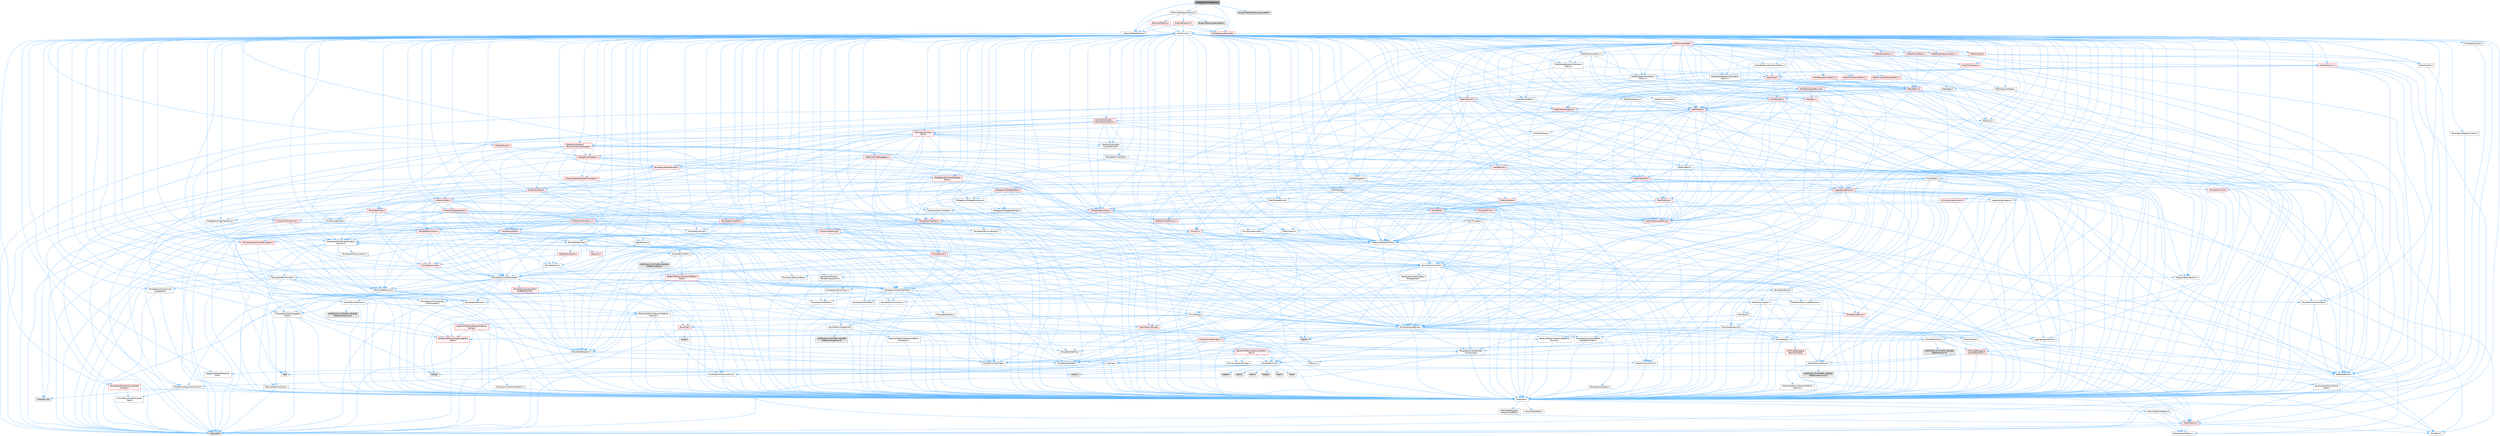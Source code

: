 digraph "BlueprintMacroFactory.h"
{
 // INTERACTIVE_SVG=YES
 // LATEX_PDF_SIZE
  bgcolor="transparent";
  edge [fontname=Helvetica,fontsize=10,labelfontname=Helvetica,labelfontsize=10];
  node [fontname=Helvetica,fontsize=10,shape=box,height=0.2,width=0.4];
  Node1 [id="Node000001",label="BlueprintMacroFactory.h",height=0.2,width=0.4,color="gray40", fillcolor="grey60", style="filled", fontcolor="black",tooltip=" "];
  Node1 -> Node2 [id="edge1_Node000001_Node000002",color="steelblue1",style="solid",tooltip=" "];
  Node2 [id="Node000002",label="CoreMinimal.h",height=0.2,width=0.4,color="grey40", fillcolor="white", style="filled",URL="$d7/d67/CoreMinimal_8h.html",tooltip=" "];
  Node2 -> Node3 [id="edge2_Node000002_Node000003",color="steelblue1",style="solid",tooltip=" "];
  Node3 [id="Node000003",label="CoreTypes.h",height=0.2,width=0.4,color="grey40", fillcolor="white", style="filled",URL="$dc/dec/CoreTypes_8h.html",tooltip=" "];
  Node3 -> Node4 [id="edge3_Node000003_Node000004",color="steelblue1",style="solid",tooltip=" "];
  Node4 [id="Node000004",label="HAL/Platform.h",height=0.2,width=0.4,color="red", fillcolor="#FFF0F0", style="filled",URL="$d9/dd0/Platform_8h.html",tooltip=" "];
  Node4 -> Node5 [id="edge4_Node000004_Node000005",color="steelblue1",style="solid",tooltip=" "];
  Node5 [id="Node000005",label="Misc/Build.h",height=0.2,width=0.4,color="grey40", fillcolor="white", style="filled",URL="$d3/dbb/Build_8h.html",tooltip=" "];
  Node4 -> Node7 [id="edge5_Node000004_Node000007",color="steelblue1",style="solid",tooltip=" "];
  Node7 [id="Node000007",label="type_traits",height=0.2,width=0.4,color="grey60", fillcolor="#E0E0E0", style="filled",tooltip=" "];
  Node4 -> Node8 [id="edge6_Node000004_Node000008",color="steelblue1",style="solid",tooltip=" "];
  Node8 [id="Node000008",label="PreprocessorHelpers.h",height=0.2,width=0.4,color="grey40", fillcolor="white", style="filled",URL="$db/ddb/PreprocessorHelpers_8h.html",tooltip=" "];
  Node3 -> Node14 [id="edge7_Node000003_Node000014",color="steelblue1",style="solid",tooltip=" "];
  Node14 [id="Node000014",label="ProfilingDebugging\l/UMemoryDefines.h",height=0.2,width=0.4,color="grey40", fillcolor="white", style="filled",URL="$d2/da2/UMemoryDefines_8h.html",tooltip=" "];
  Node3 -> Node15 [id="edge8_Node000003_Node000015",color="steelblue1",style="solid",tooltip=" "];
  Node15 [id="Node000015",label="Misc/CoreMiscDefines.h",height=0.2,width=0.4,color="grey40", fillcolor="white", style="filled",URL="$da/d38/CoreMiscDefines_8h.html",tooltip=" "];
  Node15 -> Node4 [id="edge9_Node000015_Node000004",color="steelblue1",style="solid",tooltip=" "];
  Node15 -> Node8 [id="edge10_Node000015_Node000008",color="steelblue1",style="solid",tooltip=" "];
  Node3 -> Node16 [id="edge11_Node000003_Node000016",color="steelblue1",style="solid",tooltip=" "];
  Node16 [id="Node000016",label="Misc/CoreDefines.h",height=0.2,width=0.4,color="grey40", fillcolor="white", style="filled",URL="$d3/dd2/CoreDefines_8h.html",tooltip=" "];
  Node2 -> Node17 [id="edge12_Node000002_Node000017",color="steelblue1",style="solid",tooltip=" "];
  Node17 [id="Node000017",label="CoreFwd.h",height=0.2,width=0.4,color="grey40", fillcolor="white", style="filled",URL="$d1/d1e/CoreFwd_8h.html",tooltip=" "];
  Node17 -> Node3 [id="edge13_Node000017_Node000003",color="steelblue1",style="solid",tooltip=" "];
  Node17 -> Node18 [id="edge14_Node000017_Node000018",color="steelblue1",style="solid",tooltip=" "];
  Node18 [id="Node000018",label="Containers/ContainersFwd.h",height=0.2,width=0.4,color="grey40", fillcolor="white", style="filled",URL="$d4/d0a/ContainersFwd_8h.html",tooltip=" "];
  Node18 -> Node4 [id="edge15_Node000018_Node000004",color="steelblue1",style="solid",tooltip=" "];
  Node18 -> Node3 [id="edge16_Node000018_Node000003",color="steelblue1",style="solid",tooltip=" "];
  Node18 -> Node19 [id="edge17_Node000018_Node000019",color="steelblue1",style="solid",tooltip=" "];
  Node19 [id="Node000019",label="Traits/IsContiguousContainer.h",height=0.2,width=0.4,color="grey40", fillcolor="white", style="filled",URL="$d5/d3c/IsContiguousContainer_8h.html",tooltip=" "];
  Node19 -> Node3 [id="edge18_Node000019_Node000003",color="steelblue1",style="solid",tooltip=" "];
  Node19 -> Node20 [id="edge19_Node000019_Node000020",color="steelblue1",style="solid",tooltip=" "];
  Node20 [id="Node000020",label="Misc/StaticAssertComplete\lType.h",height=0.2,width=0.4,color="grey40", fillcolor="white", style="filled",URL="$d5/d4e/StaticAssertCompleteType_8h.html",tooltip=" "];
  Node19 -> Node21 [id="edge20_Node000019_Node000021",color="steelblue1",style="solid",tooltip=" "];
  Node21 [id="Node000021",label="initializer_list",height=0.2,width=0.4,color="grey60", fillcolor="#E0E0E0", style="filled",tooltip=" "];
  Node17 -> Node22 [id="edge21_Node000017_Node000022",color="steelblue1",style="solid",tooltip=" "];
  Node22 [id="Node000022",label="Math/MathFwd.h",height=0.2,width=0.4,color="grey40", fillcolor="white", style="filled",URL="$d2/d10/MathFwd_8h.html",tooltip=" "];
  Node22 -> Node4 [id="edge22_Node000022_Node000004",color="steelblue1",style="solid",tooltip=" "];
  Node17 -> Node23 [id="edge23_Node000017_Node000023",color="steelblue1",style="solid",tooltip=" "];
  Node23 [id="Node000023",label="UObject/UObjectHierarchy\lFwd.h",height=0.2,width=0.4,color="grey40", fillcolor="white", style="filled",URL="$d3/d13/UObjectHierarchyFwd_8h.html",tooltip=" "];
  Node2 -> Node23 [id="edge24_Node000002_Node000023",color="steelblue1",style="solid",tooltip=" "];
  Node2 -> Node18 [id="edge25_Node000002_Node000018",color="steelblue1",style="solid",tooltip=" "];
  Node2 -> Node24 [id="edge26_Node000002_Node000024",color="steelblue1",style="solid",tooltip=" "];
  Node24 [id="Node000024",label="Misc/VarArgs.h",height=0.2,width=0.4,color="grey40", fillcolor="white", style="filled",URL="$d5/d6f/VarArgs_8h.html",tooltip=" "];
  Node24 -> Node3 [id="edge27_Node000024_Node000003",color="steelblue1",style="solid",tooltip=" "];
  Node2 -> Node25 [id="edge28_Node000002_Node000025",color="steelblue1",style="solid",tooltip=" "];
  Node25 [id="Node000025",label="Logging/LogVerbosity.h",height=0.2,width=0.4,color="grey40", fillcolor="white", style="filled",URL="$d2/d8f/LogVerbosity_8h.html",tooltip=" "];
  Node25 -> Node3 [id="edge29_Node000025_Node000003",color="steelblue1",style="solid",tooltip=" "];
  Node2 -> Node26 [id="edge30_Node000002_Node000026",color="steelblue1",style="solid",tooltip=" "];
  Node26 [id="Node000026",label="Misc/OutputDevice.h",height=0.2,width=0.4,color="grey40", fillcolor="white", style="filled",URL="$d7/d32/OutputDevice_8h.html",tooltip=" "];
  Node26 -> Node17 [id="edge31_Node000026_Node000017",color="steelblue1",style="solid",tooltip=" "];
  Node26 -> Node3 [id="edge32_Node000026_Node000003",color="steelblue1",style="solid",tooltip=" "];
  Node26 -> Node25 [id="edge33_Node000026_Node000025",color="steelblue1",style="solid",tooltip=" "];
  Node26 -> Node24 [id="edge34_Node000026_Node000024",color="steelblue1",style="solid",tooltip=" "];
  Node26 -> Node27 [id="edge35_Node000026_Node000027",color="steelblue1",style="solid",tooltip=" "];
  Node27 [id="Node000027",label="Templates/IsArrayOrRefOf\lTypeByPredicate.h",height=0.2,width=0.4,color="grey40", fillcolor="white", style="filled",URL="$d6/da1/IsArrayOrRefOfTypeByPredicate_8h.html",tooltip=" "];
  Node27 -> Node3 [id="edge36_Node000027_Node000003",color="steelblue1",style="solid",tooltip=" "];
  Node26 -> Node28 [id="edge37_Node000026_Node000028",color="steelblue1",style="solid",tooltip=" "];
  Node28 [id="Node000028",label="Templates/IsValidVariadic\lFunctionArg.h",height=0.2,width=0.4,color="grey40", fillcolor="white", style="filled",URL="$d0/dc8/IsValidVariadicFunctionArg_8h.html",tooltip=" "];
  Node28 -> Node3 [id="edge38_Node000028_Node000003",color="steelblue1",style="solid",tooltip=" "];
  Node28 -> Node29 [id="edge39_Node000028_Node000029",color="steelblue1",style="solid",tooltip=" "];
  Node29 [id="Node000029",label="IsEnum.h",height=0.2,width=0.4,color="grey40", fillcolor="white", style="filled",URL="$d4/de5/IsEnum_8h.html",tooltip=" "];
  Node28 -> Node7 [id="edge40_Node000028_Node000007",color="steelblue1",style="solid",tooltip=" "];
  Node26 -> Node30 [id="edge41_Node000026_Node000030",color="steelblue1",style="solid",tooltip=" "];
  Node30 [id="Node000030",label="Traits/IsCharEncodingCompatible\lWith.h",height=0.2,width=0.4,color="red", fillcolor="#FFF0F0", style="filled",URL="$df/dd1/IsCharEncodingCompatibleWith_8h.html",tooltip=" "];
  Node30 -> Node7 [id="edge42_Node000030_Node000007",color="steelblue1",style="solid",tooltip=" "];
  Node2 -> Node32 [id="edge43_Node000002_Node000032",color="steelblue1",style="solid",tooltip=" "];
  Node32 [id="Node000032",label="HAL/PlatformCrt.h",height=0.2,width=0.4,color="grey40", fillcolor="white", style="filled",URL="$d8/d75/PlatformCrt_8h.html",tooltip=" "];
  Node32 -> Node33 [id="edge44_Node000032_Node000033",color="steelblue1",style="solid",tooltip=" "];
  Node33 [id="Node000033",label="new",height=0.2,width=0.4,color="grey60", fillcolor="#E0E0E0", style="filled",tooltip=" "];
  Node32 -> Node34 [id="edge45_Node000032_Node000034",color="steelblue1",style="solid",tooltip=" "];
  Node34 [id="Node000034",label="wchar.h",height=0.2,width=0.4,color="grey60", fillcolor="#E0E0E0", style="filled",tooltip=" "];
  Node32 -> Node35 [id="edge46_Node000032_Node000035",color="steelblue1",style="solid",tooltip=" "];
  Node35 [id="Node000035",label="stddef.h",height=0.2,width=0.4,color="grey60", fillcolor="#E0E0E0", style="filled",tooltip=" "];
  Node32 -> Node36 [id="edge47_Node000032_Node000036",color="steelblue1",style="solid",tooltip=" "];
  Node36 [id="Node000036",label="stdlib.h",height=0.2,width=0.4,color="grey60", fillcolor="#E0E0E0", style="filled",tooltip=" "];
  Node32 -> Node37 [id="edge48_Node000032_Node000037",color="steelblue1",style="solid",tooltip=" "];
  Node37 [id="Node000037",label="stdio.h",height=0.2,width=0.4,color="grey60", fillcolor="#E0E0E0", style="filled",tooltip=" "];
  Node32 -> Node38 [id="edge49_Node000032_Node000038",color="steelblue1",style="solid",tooltip=" "];
  Node38 [id="Node000038",label="stdarg.h",height=0.2,width=0.4,color="grey60", fillcolor="#E0E0E0", style="filled",tooltip=" "];
  Node32 -> Node39 [id="edge50_Node000032_Node000039",color="steelblue1",style="solid",tooltip=" "];
  Node39 [id="Node000039",label="math.h",height=0.2,width=0.4,color="grey60", fillcolor="#E0E0E0", style="filled",tooltip=" "];
  Node32 -> Node40 [id="edge51_Node000032_Node000040",color="steelblue1",style="solid",tooltip=" "];
  Node40 [id="Node000040",label="float.h",height=0.2,width=0.4,color="grey60", fillcolor="#E0E0E0", style="filled",tooltip=" "];
  Node32 -> Node41 [id="edge52_Node000032_Node000041",color="steelblue1",style="solid",tooltip=" "];
  Node41 [id="Node000041",label="string.h",height=0.2,width=0.4,color="grey60", fillcolor="#E0E0E0", style="filled",tooltip=" "];
  Node2 -> Node42 [id="edge53_Node000002_Node000042",color="steelblue1",style="solid",tooltip=" "];
  Node42 [id="Node000042",label="HAL/PlatformMisc.h",height=0.2,width=0.4,color="grey40", fillcolor="white", style="filled",URL="$d0/df5/PlatformMisc_8h.html",tooltip=" "];
  Node42 -> Node3 [id="edge54_Node000042_Node000003",color="steelblue1",style="solid",tooltip=" "];
  Node42 -> Node43 [id="edge55_Node000042_Node000043",color="steelblue1",style="solid",tooltip=" "];
  Node43 [id="Node000043",label="GenericPlatform/GenericPlatform\lMisc.h",height=0.2,width=0.4,color="red", fillcolor="#FFF0F0", style="filled",URL="$db/d9a/GenericPlatformMisc_8h.html",tooltip=" "];
  Node43 -> Node17 [id="edge56_Node000043_Node000017",color="steelblue1",style="solid",tooltip=" "];
  Node43 -> Node3 [id="edge57_Node000043_Node000003",color="steelblue1",style="solid",tooltip=" "];
  Node43 -> Node32 [id="edge58_Node000043_Node000032",color="steelblue1",style="solid",tooltip=" "];
  Node43 -> Node47 [id="edge59_Node000043_Node000047",color="steelblue1",style="solid",tooltip=" "];
  Node47 [id="Node000047",label="Math/NumericLimits.h",height=0.2,width=0.4,color="grey40", fillcolor="white", style="filled",URL="$df/d1b/NumericLimits_8h.html",tooltip=" "];
  Node47 -> Node3 [id="edge60_Node000047_Node000003",color="steelblue1",style="solid",tooltip=" "];
  Node43 -> Node48 [id="edge61_Node000043_Node000048",color="steelblue1",style="solid",tooltip=" "];
  Node48 [id="Node000048",label="Misc/CompressionFlags.h",height=0.2,width=0.4,color="grey40", fillcolor="white", style="filled",URL="$d9/d76/CompressionFlags_8h.html",tooltip=" "];
  Node43 -> Node49 [id="edge62_Node000043_Node000049",color="steelblue1",style="solid",tooltip=" "];
  Node49 [id="Node000049",label="Misc/EnumClassFlags.h",height=0.2,width=0.4,color="grey40", fillcolor="white", style="filled",URL="$d8/de7/EnumClassFlags_8h.html",tooltip=" "];
  Node42 -> Node52 [id="edge63_Node000042_Node000052",color="steelblue1",style="solid",tooltip=" "];
  Node52 [id="Node000052",label="COMPILED_PLATFORM_HEADER\l(PlatformMisc.h)",height=0.2,width=0.4,color="grey60", fillcolor="#E0E0E0", style="filled",tooltip=" "];
  Node42 -> Node53 [id="edge64_Node000042_Node000053",color="steelblue1",style="solid",tooltip=" "];
  Node53 [id="Node000053",label="ProfilingDebugging\l/CpuProfilerTrace.h",height=0.2,width=0.4,color="red", fillcolor="#FFF0F0", style="filled",URL="$da/dcb/CpuProfilerTrace_8h.html",tooltip=" "];
  Node53 -> Node3 [id="edge65_Node000053_Node000003",color="steelblue1",style="solid",tooltip=" "];
  Node53 -> Node18 [id="edge66_Node000053_Node000018",color="steelblue1",style="solid",tooltip=" "];
  Node53 -> Node54 [id="edge67_Node000053_Node000054",color="steelblue1",style="solid",tooltip=" "];
  Node54 [id="Node000054",label="HAL/PlatformAtomics.h",height=0.2,width=0.4,color="grey40", fillcolor="white", style="filled",URL="$d3/d36/PlatformAtomics_8h.html",tooltip=" "];
  Node54 -> Node3 [id="edge68_Node000054_Node000003",color="steelblue1",style="solid",tooltip=" "];
  Node54 -> Node55 [id="edge69_Node000054_Node000055",color="steelblue1",style="solid",tooltip=" "];
  Node55 [id="Node000055",label="GenericPlatform/GenericPlatform\lAtomics.h",height=0.2,width=0.4,color="grey40", fillcolor="white", style="filled",URL="$da/d72/GenericPlatformAtomics_8h.html",tooltip=" "];
  Node55 -> Node3 [id="edge70_Node000055_Node000003",color="steelblue1",style="solid",tooltip=" "];
  Node54 -> Node56 [id="edge71_Node000054_Node000056",color="steelblue1",style="solid",tooltip=" "];
  Node56 [id="Node000056",label="COMPILED_PLATFORM_HEADER\l(PlatformAtomics.h)",height=0.2,width=0.4,color="grey60", fillcolor="#E0E0E0", style="filled",tooltip=" "];
  Node53 -> Node8 [id="edge72_Node000053_Node000008",color="steelblue1",style="solid",tooltip=" "];
  Node53 -> Node5 [id="edge73_Node000053_Node000005",color="steelblue1",style="solid",tooltip=" "];
  Node2 -> Node61 [id="edge74_Node000002_Node000061",color="steelblue1",style="solid",tooltip=" "];
  Node61 [id="Node000061",label="Misc/AssertionMacros.h",height=0.2,width=0.4,color="grey40", fillcolor="white", style="filled",URL="$d0/dfa/AssertionMacros_8h.html",tooltip=" "];
  Node61 -> Node3 [id="edge75_Node000061_Node000003",color="steelblue1",style="solid",tooltip=" "];
  Node61 -> Node4 [id="edge76_Node000061_Node000004",color="steelblue1",style="solid",tooltip=" "];
  Node61 -> Node42 [id="edge77_Node000061_Node000042",color="steelblue1",style="solid",tooltip=" "];
  Node61 -> Node8 [id="edge78_Node000061_Node000008",color="steelblue1",style="solid",tooltip=" "];
  Node61 -> Node62 [id="edge79_Node000061_Node000062",color="steelblue1",style="solid",tooltip=" "];
  Node62 [id="Node000062",label="Templates/EnableIf.h",height=0.2,width=0.4,color="grey40", fillcolor="white", style="filled",URL="$d7/d60/EnableIf_8h.html",tooltip=" "];
  Node62 -> Node3 [id="edge80_Node000062_Node000003",color="steelblue1",style="solid",tooltip=" "];
  Node61 -> Node27 [id="edge81_Node000061_Node000027",color="steelblue1",style="solid",tooltip=" "];
  Node61 -> Node28 [id="edge82_Node000061_Node000028",color="steelblue1",style="solid",tooltip=" "];
  Node61 -> Node30 [id="edge83_Node000061_Node000030",color="steelblue1",style="solid",tooltip=" "];
  Node61 -> Node24 [id="edge84_Node000061_Node000024",color="steelblue1",style="solid",tooltip=" "];
  Node61 -> Node63 [id="edge85_Node000061_Node000063",color="steelblue1",style="solid",tooltip=" "];
  Node63 [id="Node000063",label="String/FormatStringSan.h",height=0.2,width=0.4,color="red", fillcolor="#FFF0F0", style="filled",URL="$d3/d8b/FormatStringSan_8h.html",tooltip=" "];
  Node63 -> Node7 [id="edge86_Node000063_Node000007",color="steelblue1",style="solid",tooltip=" "];
  Node63 -> Node3 [id="edge87_Node000063_Node000003",color="steelblue1",style="solid",tooltip=" "];
  Node63 -> Node64 [id="edge88_Node000063_Node000064",color="steelblue1",style="solid",tooltip=" "];
  Node64 [id="Node000064",label="Templates/Requires.h",height=0.2,width=0.4,color="grey40", fillcolor="white", style="filled",URL="$dc/d96/Requires_8h.html",tooltip=" "];
  Node64 -> Node62 [id="edge89_Node000064_Node000062",color="steelblue1",style="solid",tooltip=" "];
  Node64 -> Node7 [id="edge90_Node000064_Node000007",color="steelblue1",style="solid",tooltip=" "];
  Node63 -> Node65 [id="edge91_Node000063_Node000065",color="steelblue1",style="solid",tooltip=" "];
  Node65 [id="Node000065",label="Templates/Identity.h",height=0.2,width=0.4,color="grey40", fillcolor="white", style="filled",URL="$d0/dd5/Identity_8h.html",tooltip=" "];
  Node63 -> Node28 [id="edge92_Node000063_Node000028",color="steelblue1",style="solid",tooltip=" "];
  Node63 -> Node18 [id="edge93_Node000063_Node000018",color="steelblue1",style="solid",tooltip=" "];
  Node61 -> Node69 [id="edge94_Node000061_Node000069",color="steelblue1",style="solid",tooltip=" "];
  Node69 [id="Node000069",label="atomic",height=0.2,width=0.4,color="grey60", fillcolor="#E0E0E0", style="filled",tooltip=" "];
  Node2 -> Node70 [id="edge95_Node000002_Node000070",color="steelblue1",style="solid",tooltip=" "];
  Node70 [id="Node000070",label="Templates/IsPointer.h",height=0.2,width=0.4,color="grey40", fillcolor="white", style="filled",URL="$d7/d05/IsPointer_8h.html",tooltip=" "];
  Node70 -> Node3 [id="edge96_Node000070_Node000003",color="steelblue1",style="solid",tooltip=" "];
  Node2 -> Node71 [id="edge97_Node000002_Node000071",color="steelblue1",style="solid",tooltip=" "];
  Node71 [id="Node000071",label="HAL/PlatformMemory.h",height=0.2,width=0.4,color="grey40", fillcolor="white", style="filled",URL="$de/d68/PlatformMemory_8h.html",tooltip=" "];
  Node71 -> Node3 [id="edge98_Node000071_Node000003",color="steelblue1",style="solid",tooltip=" "];
  Node71 -> Node72 [id="edge99_Node000071_Node000072",color="steelblue1",style="solid",tooltip=" "];
  Node72 [id="Node000072",label="GenericPlatform/GenericPlatform\lMemory.h",height=0.2,width=0.4,color="grey40", fillcolor="white", style="filled",URL="$dd/d22/GenericPlatformMemory_8h.html",tooltip=" "];
  Node72 -> Node17 [id="edge100_Node000072_Node000017",color="steelblue1",style="solid",tooltip=" "];
  Node72 -> Node3 [id="edge101_Node000072_Node000003",color="steelblue1",style="solid",tooltip=" "];
  Node72 -> Node73 [id="edge102_Node000072_Node000073",color="steelblue1",style="solid",tooltip=" "];
  Node73 [id="Node000073",label="HAL/PlatformString.h",height=0.2,width=0.4,color="red", fillcolor="#FFF0F0", style="filled",URL="$db/db5/PlatformString_8h.html",tooltip=" "];
  Node73 -> Node3 [id="edge103_Node000073_Node000003",color="steelblue1",style="solid",tooltip=" "];
  Node72 -> Node41 [id="edge104_Node000072_Node000041",color="steelblue1",style="solid",tooltip=" "];
  Node72 -> Node34 [id="edge105_Node000072_Node000034",color="steelblue1",style="solid",tooltip=" "];
  Node71 -> Node75 [id="edge106_Node000071_Node000075",color="steelblue1",style="solid",tooltip=" "];
  Node75 [id="Node000075",label="COMPILED_PLATFORM_HEADER\l(PlatformMemory.h)",height=0.2,width=0.4,color="grey60", fillcolor="#E0E0E0", style="filled",tooltip=" "];
  Node2 -> Node54 [id="edge107_Node000002_Node000054",color="steelblue1",style="solid",tooltip=" "];
  Node2 -> Node76 [id="edge108_Node000002_Node000076",color="steelblue1",style="solid",tooltip=" "];
  Node76 [id="Node000076",label="Misc/Exec.h",height=0.2,width=0.4,color="grey40", fillcolor="white", style="filled",URL="$de/ddb/Exec_8h.html",tooltip=" "];
  Node76 -> Node3 [id="edge109_Node000076_Node000003",color="steelblue1",style="solid",tooltip=" "];
  Node76 -> Node61 [id="edge110_Node000076_Node000061",color="steelblue1",style="solid",tooltip=" "];
  Node2 -> Node77 [id="edge111_Node000002_Node000077",color="steelblue1",style="solid",tooltip=" "];
  Node77 [id="Node000077",label="HAL/MemoryBase.h",height=0.2,width=0.4,color="grey40", fillcolor="white", style="filled",URL="$d6/d9f/MemoryBase_8h.html",tooltip=" "];
  Node77 -> Node3 [id="edge112_Node000077_Node000003",color="steelblue1",style="solid",tooltip=" "];
  Node77 -> Node54 [id="edge113_Node000077_Node000054",color="steelblue1",style="solid",tooltip=" "];
  Node77 -> Node32 [id="edge114_Node000077_Node000032",color="steelblue1",style="solid",tooltip=" "];
  Node77 -> Node76 [id="edge115_Node000077_Node000076",color="steelblue1",style="solid",tooltip=" "];
  Node77 -> Node26 [id="edge116_Node000077_Node000026",color="steelblue1",style="solid",tooltip=" "];
  Node77 -> Node78 [id="edge117_Node000077_Node000078",color="steelblue1",style="solid",tooltip=" "];
  Node78 [id="Node000078",label="Templates/Atomic.h",height=0.2,width=0.4,color="red", fillcolor="#FFF0F0", style="filled",URL="$d3/d91/Atomic_8h.html",tooltip=" "];
  Node78 -> Node86 [id="edge118_Node000078_Node000086",color="steelblue1",style="solid",tooltip=" "];
  Node86 [id="Node000086",label="Traits/IntType.h",height=0.2,width=0.4,color="grey40", fillcolor="white", style="filled",URL="$d7/deb/IntType_8h.html",tooltip=" "];
  Node86 -> Node4 [id="edge119_Node000086_Node000004",color="steelblue1",style="solid",tooltip=" "];
  Node78 -> Node69 [id="edge120_Node000078_Node000069",color="steelblue1",style="solid",tooltip=" "];
  Node2 -> Node87 [id="edge121_Node000002_Node000087",color="steelblue1",style="solid",tooltip=" "];
  Node87 [id="Node000087",label="HAL/UnrealMemory.h",height=0.2,width=0.4,color="grey40", fillcolor="white", style="filled",URL="$d9/d96/UnrealMemory_8h.html",tooltip=" "];
  Node87 -> Node3 [id="edge122_Node000087_Node000003",color="steelblue1",style="solid",tooltip=" "];
  Node87 -> Node72 [id="edge123_Node000087_Node000072",color="steelblue1",style="solid",tooltip=" "];
  Node87 -> Node77 [id="edge124_Node000087_Node000077",color="steelblue1",style="solid",tooltip=" "];
  Node87 -> Node71 [id="edge125_Node000087_Node000071",color="steelblue1",style="solid",tooltip=" "];
  Node87 -> Node88 [id="edge126_Node000087_Node000088",color="steelblue1",style="solid",tooltip=" "];
  Node88 [id="Node000088",label="ProfilingDebugging\l/MemoryTrace.h",height=0.2,width=0.4,color="red", fillcolor="#FFF0F0", style="filled",URL="$da/dd7/MemoryTrace_8h.html",tooltip=" "];
  Node88 -> Node4 [id="edge127_Node000088_Node000004",color="steelblue1",style="solid",tooltip=" "];
  Node88 -> Node49 [id="edge128_Node000088_Node000049",color="steelblue1",style="solid",tooltip=" "];
  Node87 -> Node70 [id="edge129_Node000087_Node000070",color="steelblue1",style="solid",tooltip=" "];
  Node2 -> Node89 [id="edge130_Node000002_Node000089",color="steelblue1",style="solid",tooltip=" "];
  Node89 [id="Node000089",label="Templates/IsArithmetic.h",height=0.2,width=0.4,color="grey40", fillcolor="white", style="filled",URL="$d2/d5d/IsArithmetic_8h.html",tooltip=" "];
  Node89 -> Node3 [id="edge131_Node000089_Node000003",color="steelblue1",style="solid",tooltip=" "];
  Node2 -> Node83 [id="edge132_Node000002_Node000083",color="steelblue1",style="solid",tooltip=" "];
  Node83 [id="Node000083",label="Templates/AndOrNot.h",height=0.2,width=0.4,color="grey40", fillcolor="white", style="filled",URL="$db/d0a/AndOrNot_8h.html",tooltip=" "];
  Node83 -> Node3 [id="edge133_Node000083_Node000003",color="steelblue1",style="solid",tooltip=" "];
  Node2 -> Node90 [id="edge134_Node000002_Node000090",color="steelblue1",style="solid",tooltip=" "];
  Node90 [id="Node000090",label="Templates/IsPODType.h",height=0.2,width=0.4,color="grey40", fillcolor="white", style="filled",URL="$d7/db1/IsPODType_8h.html",tooltip=" "];
  Node90 -> Node3 [id="edge135_Node000090_Node000003",color="steelblue1",style="solid",tooltip=" "];
  Node2 -> Node91 [id="edge136_Node000002_Node000091",color="steelblue1",style="solid",tooltip=" "];
  Node91 [id="Node000091",label="Templates/IsUECoreType.h",height=0.2,width=0.4,color="grey40", fillcolor="white", style="filled",URL="$d1/db8/IsUECoreType_8h.html",tooltip=" "];
  Node91 -> Node3 [id="edge137_Node000091_Node000003",color="steelblue1",style="solid",tooltip=" "];
  Node91 -> Node7 [id="edge138_Node000091_Node000007",color="steelblue1",style="solid",tooltip=" "];
  Node2 -> Node84 [id="edge139_Node000002_Node000084",color="steelblue1",style="solid",tooltip=" "];
  Node84 [id="Node000084",label="Templates/IsTriviallyCopy\lConstructible.h",height=0.2,width=0.4,color="grey40", fillcolor="white", style="filled",URL="$d3/d78/IsTriviallyCopyConstructible_8h.html",tooltip=" "];
  Node84 -> Node3 [id="edge140_Node000084_Node000003",color="steelblue1",style="solid",tooltip=" "];
  Node84 -> Node7 [id="edge141_Node000084_Node000007",color="steelblue1",style="solid",tooltip=" "];
  Node2 -> Node92 [id="edge142_Node000002_Node000092",color="steelblue1",style="solid",tooltip=" "];
  Node92 [id="Node000092",label="Templates/UnrealTypeTraits.h",height=0.2,width=0.4,color="grey40", fillcolor="white", style="filled",URL="$d2/d2d/UnrealTypeTraits_8h.html",tooltip=" "];
  Node92 -> Node3 [id="edge143_Node000092_Node000003",color="steelblue1",style="solid",tooltip=" "];
  Node92 -> Node70 [id="edge144_Node000092_Node000070",color="steelblue1",style="solid",tooltip=" "];
  Node92 -> Node61 [id="edge145_Node000092_Node000061",color="steelblue1",style="solid",tooltip=" "];
  Node92 -> Node83 [id="edge146_Node000092_Node000083",color="steelblue1",style="solid",tooltip=" "];
  Node92 -> Node62 [id="edge147_Node000092_Node000062",color="steelblue1",style="solid",tooltip=" "];
  Node92 -> Node89 [id="edge148_Node000092_Node000089",color="steelblue1",style="solid",tooltip=" "];
  Node92 -> Node29 [id="edge149_Node000092_Node000029",color="steelblue1",style="solid",tooltip=" "];
  Node92 -> Node93 [id="edge150_Node000092_Node000093",color="steelblue1",style="solid",tooltip=" "];
  Node93 [id="Node000093",label="Templates/Models.h",height=0.2,width=0.4,color="grey40", fillcolor="white", style="filled",URL="$d3/d0c/Models_8h.html",tooltip=" "];
  Node93 -> Node65 [id="edge151_Node000093_Node000065",color="steelblue1",style="solid",tooltip=" "];
  Node92 -> Node90 [id="edge152_Node000092_Node000090",color="steelblue1",style="solid",tooltip=" "];
  Node92 -> Node91 [id="edge153_Node000092_Node000091",color="steelblue1",style="solid",tooltip=" "];
  Node92 -> Node84 [id="edge154_Node000092_Node000084",color="steelblue1",style="solid",tooltip=" "];
  Node2 -> Node62 [id="edge155_Node000002_Node000062",color="steelblue1",style="solid",tooltip=" "];
  Node2 -> Node94 [id="edge156_Node000002_Node000094",color="steelblue1",style="solid",tooltip=" "];
  Node94 [id="Node000094",label="Templates/RemoveReference.h",height=0.2,width=0.4,color="grey40", fillcolor="white", style="filled",URL="$da/dbe/RemoveReference_8h.html",tooltip=" "];
  Node94 -> Node3 [id="edge157_Node000094_Node000003",color="steelblue1",style="solid",tooltip=" "];
  Node2 -> Node95 [id="edge158_Node000002_Node000095",color="steelblue1",style="solid",tooltip=" "];
  Node95 [id="Node000095",label="Templates/IntegralConstant.h",height=0.2,width=0.4,color="grey40", fillcolor="white", style="filled",URL="$db/d1b/IntegralConstant_8h.html",tooltip=" "];
  Node95 -> Node3 [id="edge159_Node000095_Node000003",color="steelblue1",style="solid",tooltip=" "];
  Node2 -> Node96 [id="edge160_Node000002_Node000096",color="steelblue1",style="solid",tooltip=" "];
  Node96 [id="Node000096",label="Templates/IsClass.h",height=0.2,width=0.4,color="grey40", fillcolor="white", style="filled",URL="$db/dcb/IsClass_8h.html",tooltip=" "];
  Node96 -> Node3 [id="edge161_Node000096_Node000003",color="steelblue1",style="solid",tooltip=" "];
  Node2 -> Node97 [id="edge162_Node000002_Node000097",color="steelblue1",style="solid",tooltip=" "];
  Node97 [id="Node000097",label="Templates/TypeCompatible\lBytes.h",height=0.2,width=0.4,color="grey40", fillcolor="white", style="filled",URL="$df/d0a/TypeCompatibleBytes_8h.html",tooltip=" "];
  Node97 -> Node3 [id="edge163_Node000097_Node000003",color="steelblue1",style="solid",tooltip=" "];
  Node97 -> Node41 [id="edge164_Node000097_Node000041",color="steelblue1",style="solid",tooltip=" "];
  Node97 -> Node33 [id="edge165_Node000097_Node000033",color="steelblue1",style="solid",tooltip=" "];
  Node97 -> Node7 [id="edge166_Node000097_Node000007",color="steelblue1",style="solid",tooltip=" "];
  Node2 -> Node19 [id="edge167_Node000002_Node000019",color="steelblue1",style="solid",tooltip=" "];
  Node2 -> Node98 [id="edge168_Node000002_Node000098",color="steelblue1",style="solid",tooltip=" "];
  Node98 [id="Node000098",label="Templates/UnrealTemplate.h",height=0.2,width=0.4,color="grey40", fillcolor="white", style="filled",URL="$d4/d24/UnrealTemplate_8h.html",tooltip=" "];
  Node98 -> Node3 [id="edge169_Node000098_Node000003",color="steelblue1",style="solid",tooltip=" "];
  Node98 -> Node70 [id="edge170_Node000098_Node000070",color="steelblue1",style="solid",tooltip=" "];
  Node98 -> Node87 [id="edge171_Node000098_Node000087",color="steelblue1",style="solid",tooltip=" "];
  Node98 -> Node99 [id="edge172_Node000098_Node000099",color="steelblue1",style="solid",tooltip=" "];
  Node99 [id="Node000099",label="Templates/CopyQualifiers\lAndRefsFromTo.h",height=0.2,width=0.4,color="red", fillcolor="#FFF0F0", style="filled",URL="$d3/db3/CopyQualifiersAndRefsFromTo_8h.html",tooltip=" "];
  Node98 -> Node92 [id="edge173_Node000098_Node000092",color="steelblue1",style="solid",tooltip=" "];
  Node98 -> Node94 [id="edge174_Node000098_Node000094",color="steelblue1",style="solid",tooltip=" "];
  Node98 -> Node64 [id="edge175_Node000098_Node000064",color="steelblue1",style="solid",tooltip=" "];
  Node98 -> Node97 [id="edge176_Node000098_Node000097",color="steelblue1",style="solid",tooltip=" "];
  Node98 -> Node65 [id="edge177_Node000098_Node000065",color="steelblue1",style="solid",tooltip=" "];
  Node98 -> Node19 [id="edge178_Node000098_Node000019",color="steelblue1",style="solid",tooltip=" "];
  Node98 -> Node101 [id="edge179_Node000098_Node000101",color="steelblue1",style="solid",tooltip=" "];
  Node101 [id="Node000101",label="Traits/UseBitwiseSwap.h",height=0.2,width=0.4,color="grey40", fillcolor="white", style="filled",URL="$db/df3/UseBitwiseSwap_8h.html",tooltip=" "];
  Node101 -> Node3 [id="edge180_Node000101_Node000003",color="steelblue1",style="solid",tooltip=" "];
  Node101 -> Node7 [id="edge181_Node000101_Node000007",color="steelblue1",style="solid",tooltip=" "];
  Node98 -> Node7 [id="edge182_Node000098_Node000007",color="steelblue1",style="solid",tooltip=" "];
  Node2 -> Node47 [id="edge183_Node000002_Node000047",color="steelblue1",style="solid",tooltip=" "];
  Node2 -> Node102 [id="edge184_Node000002_Node000102",color="steelblue1",style="solid",tooltip=" "];
  Node102 [id="Node000102",label="HAL/PlatformMath.h",height=0.2,width=0.4,color="grey40", fillcolor="white", style="filled",URL="$dc/d53/PlatformMath_8h.html",tooltip=" "];
  Node102 -> Node3 [id="edge185_Node000102_Node000003",color="steelblue1",style="solid",tooltip=" "];
  Node102 -> Node103 [id="edge186_Node000102_Node000103",color="steelblue1",style="solid",tooltip=" "];
  Node103 [id="Node000103",label="GenericPlatform/GenericPlatform\lMath.h",height=0.2,width=0.4,color="red", fillcolor="#FFF0F0", style="filled",URL="$d5/d79/GenericPlatformMath_8h.html",tooltip=" "];
  Node103 -> Node3 [id="edge187_Node000103_Node000003",color="steelblue1",style="solid",tooltip=" "];
  Node103 -> Node18 [id="edge188_Node000103_Node000018",color="steelblue1",style="solid",tooltip=" "];
  Node103 -> Node32 [id="edge189_Node000103_Node000032",color="steelblue1",style="solid",tooltip=" "];
  Node103 -> Node83 [id="edge190_Node000103_Node000083",color="steelblue1",style="solid",tooltip=" "];
  Node103 -> Node104 [id="edge191_Node000103_Node000104",color="steelblue1",style="solid",tooltip=" "];
  Node104 [id="Node000104",label="Templates/Decay.h",height=0.2,width=0.4,color="grey40", fillcolor="white", style="filled",URL="$dd/d0f/Decay_8h.html",tooltip=" "];
  Node104 -> Node3 [id="edge192_Node000104_Node000003",color="steelblue1",style="solid",tooltip=" "];
  Node104 -> Node94 [id="edge193_Node000104_Node000094",color="steelblue1",style="solid",tooltip=" "];
  Node104 -> Node7 [id="edge194_Node000104_Node000007",color="steelblue1",style="solid",tooltip=" "];
  Node103 -> Node92 [id="edge195_Node000103_Node000092",color="steelblue1",style="solid",tooltip=" "];
  Node103 -> Node64 [id="edge196_Node000103_Node000064",color="steelblue1",style="solid",tooltip=" "];
  Node103 -> Node97 [id="edge197_Node000103_Node000097",color="steelblue1",style="solid",tooltip=" "];
  Node103 -> Node7 [id="edge198_Node000103_Node000007",color="steelblue1",style="solid",tooltip=" "];
  Node102 -> Node109 [id="edge199_Node000102_Node000109",color="steelblue1",style="solid",tooltip=" "];
  Node109 [id="Node000109",label="COMPILED_PLATFORM_HEADER\l(PlatformMath.h)",height=0.2,width=0.4,color="grey60", fillcolor="#E0E0E0", style="filled",tooltip=" "];
  Node2 -> Node85 [id="edge200_Node000002_Node000085",color="steelblue1",style="solid",tooltip=" "];
  Node85 [id="Node000085",label="Templates/IsTriviallyCopy\lAssignable.h",height=0.2,width=0.4,color="grey40", fillcolor="white", style="filled",URL="$d2/df2/IsTriviallyCopyAssignable_8h.html",tooltip=" "];
  Node85 -> Node3 [id="edge201_Node000085_Node000003",color="steelblue1",style="solid",tooltip=" "];
  Node85 -> Node7 [id="edge202_Node000085_Node000007",color="steelblue1",style="solid",tooltip=" "];
  Node2 -> Node110 [id="edge203_Node000002_Node000110",color="steelblue1",style="solid",tooltip=" "];
  Node110 [id="Node000110",label="Templates/MemoryOps.h",height=0.2,width=0.4,color="grey40", fillcolor="white", style="filled",URL="$db/dea/MemoryOps_8h.html",tooltip=" "];
  Node110 -> Node3 [id="edge204_Node000110_Node000003",color="steelblue1",style="solid",tooltip=" "];
  Node110 -> Node87 [id="edge205_Node000110_Node000087",color="steelblue1",style="solid",tooltip=" "];
  Node110 -> Node85 [id="edge206_Node000110_Node000085",color="steelblue1",style="solid",tooltip=" "];
  Node110 -> Node84 [id="edge207_Node000110_Node000084",color="steelblue1",style="solid",tooltip=" "];
  Node110 -> Node64 [id="edge208_Node000110_Node000064",color="steelblue1",style="solid",tooltip=" "];
  Node110 -> Node92 [id="edge209_Node000110_Node000092",color="steelblue1",style="solid",tooltip=" "];
  Node110 -> Node101 [id="edge210_Node000110_Node000101",color="steelblue1",style="solid",tooltip=" "];
  Node110 -> Node33 [id="edge211_Node000110_Node000033",color="steelblue1",style="solid",tooltip=" "];
  Node110 -> Node7 [id="edge212_Node000110_Node000007",color="steelblue1",style="solid",tooltip=" "];
  Node2 -> Node111 [id="edge213_Node000002_Node000111",color="steelblue1",style="solid",tooltip=" "];
  Node111 [id="Node000111",label="Containers/ContainerAllocation\lPolicies.h",height=0.2,width=0.4,color="grey40", fillcolor="white", style="filled",URL="$d7/dff/ContainerAllocationPolicies_8h.html",tooltip=" "];
  Node111 -> Node3 [id="edge214_Node000111_Node000003",color="steelblue1",style="solid",tooltip=" "];
  Node111 -> Node112 [id="edge215_Node000111_Node000112",color="steelblue1",style="solid",tooltip=" "];
  Node112 [id="Node000112",label="Containers/ContainerHelpers.h",height=0.2,width=0.4,color="grey40", fillcolor="white", style="filled",URL="$d7/d33/ContainerHelpers_8h.html",tooltip=" "];
  Node112 -> Node3 [id="edge216_Node000112_Node000003",color="steelblue1",style="solid",tooltip=" "];
  Node111 -> Node111 [id="edge217_Node000111_Node000111",color="steelblue1",style="solid",tooltip=" "];
  Node111 -> Node102 [id="edge218_Node000111_Node000102",color="steelblue1",style="solid",tooltip=" "];
  Node111 -> Node87 [id="edge219_Node000111_Node000087",color="steelblue1",style="solid",tooltip=" "];
  Node111 -> Node47 [id="edge220_Node000111_Node000047",color="steelblue1",style="solid",tooltip=" "];
  Node111 -> Node61 [id="edge221_Node000111_Node000061",color="steelblue1",style="solid",tooltip=" "];
  Node111 -> Node113 [id="edge222_Node000111_Node000113",color="steelblue1",style="solid",tooltip=" "];
  Node113 [id="Node000113",label="Templates/IsPolymorphic.h",height=0.2,width=0.4,color="grey40", fillcolor="white", style="filled",URL="$dc/d20/IsPolymorphic_8h.html",tooltip=" "];
  Node111 -> Node110 [id="edge223_Node000111_Node000110",color="steelblue1",style="solid",tooltip=" "];
  Node111 -> Node97 [id="edge224_Node000111_Node000097",color="steelblue1",style="solid",tooltip=" "];
  Node111 -> Node7 [id="edge225_Node000111_Node000007",color="steelblue1",style="solid",tooltip=" "];
  Node2 -> Node114 [id="edge226_Node000002_Node000114",color="steelblue1",style="solid",tooltip=" "];
  Node114 [id="Node000114",label="Templates/IsEnumClass.h",height=0.2,width=0.4,color="grey40", fillcolor="white", style="filled",URL="$d7/d15/IsEnumClass_8h.html",tooltip=" "];
  Node114 -> Node3 [id="edge227_Node000114_Node000003",color="steelblue1",style="solid",tooltip=" "];
  Node114 -> Node83 [id="edge228_Node000114_Node000083",color="steelblue1",style="solid",tooltip=" "];
  Node2 -> Node115 [id="edge229_Node000002_Node000115",color="steelblue1",style="solid",tooltip=" "];
  Node115 [id="Node000115",label="HAL/PlatformProperties.h",height=0.2,width=0.4,color="grey40", fillcolor="white", style="filled",URL="$d9/db0/PlatformProperties_8h.html",tooltip=" "];
  Node115 -> Node3 [id="edge230_Node000115_Node000003",color="steelblue1",style="solid",tooltip=" "];
  Node115 -> Node116 [id="edge231_Node000115_Node000116",color="steelblue1",style="solid",tooltip=" "];
  Node116 [id="Node000116",label="GenericPlatform/GenericPlatform\lProperties.h",height=0.2,width=0.4,color="grey40", fillcolor="white", style="filled",URL="$d2/dcd/GenericPlatformProperties_8h.html",tooltip=" "];
  Node116 -> Node3 [id="edge232_Node000116_Node000003",color="steelblue1",style="solid",tooltip=" "];
  Node116 -> Node43 [id="edge233_Node000116_Node000043",color="steelblue1",style="solid",tooltip=" "];
  Node115 -> Node117 [id="edge234_Node000115_Node000117",color="steelblue1",style="solid",tooltip=" "];
  Node117 [id="Node000117",label="COMPILED_PLATFORM_HEADER\l(PlatformProperties.h)",height=0.2,width=0.4,color="grey60", fillcolor="#E0E0E0", style="filled",tooltip=" "];
  Node2 -> Node118 [id="edge235_Node000002_Node000118",color="steelblue1",style="solid",tooltip=" "];
  Node118 [id="Node000118",label="Misc/EngineVersionBase.h",height=0.2,width=0.4,color="grey40", fillcolor="white", style="filled",URL="$d5/d2b/EngineVersionBase_8h.html",tooltip=" "];
  Node118 -> Node3 [id="edge236_Node000118_Node000003",color="steelblue1",style="solid",tooltip=" "];
  Node2 -> Node119 [id="edge237_Node000002_Node000119",color="steelblue1",style="solid",tooltip=" "];
  Node119 [id="Node000119",label="Internationalization\l/TextNamespaceFwd.h",height=0.2,width=0.4,color="grey40", fillcolor="white", style="filled",URL="$d8/d97/TextNamespaceFwd_8h.html",tooltip=" "];
  Node119 -> Node3 [id="edge238_Node000119_Node000003",color="steelblue1",style="solid",tooltip=" "];
  Node2 -> Node120 [id="edge239_Node000002_Node000120",color="steelblue1",style="solid",tooltip=" "];
  Node120 [id="Node000120",label="Serialization/Archive.h",height=0.2,width=0.4,color="grey40", fillcolor="white", style="filled",URL="$d7/d3b/Archive_8h.html",tooltip=" "];
  Node120 -> Node17 [id="edge240_Node000120_Node000017",color="steelblue1",style="solid",tooltip=" "];
  Node120 -> Node3 [id="edge241_Node000120_Node000003",color="steelblue1",style="solid",tooltip=" "];
  Node120 -> Node115 [id="edge242_Node000120_Node000115",color="steelblue1",style="solid",tooltip=" "];
  Node120 -> Node119 [id="edge243_Node000120_Node000119",color="steelblue1",style="solid",tooltip=" "];
  Node120 -> Node22 [id="edge244_Node000120_Node000022",color="steelblue1",style="solid",tooltip=" "];
  Node120 -> Node61 [id="edge245_Node000120_Node000061",color="steelblue1",style="solid",tooltip=" "];
  Node120 -> Node5 [id="edge246_Node000120_Node000005",color="steelblue1",style="solid",tooltip=" "];
  Node120 -> Node48 [id="edge247_Node000120_Node000048",color="steelblue1",style="solid",tooltip=" "];
  Node120 -> Node118 [id="edge248_Node000120_Node000118",color="steelblue1",style="solid",tooltip=" "];
  Node120 -> Node24 [id="edge249_Node000120_Node000024",color="steelblue1",style="solid",tooltip=" "];
  Node120 -> Node121 [id="edge250_Node000120_Node000121",color="steelblue1",style="solid",tooltip=" "];
  Node121 [id="Node000121",label="Serialization/ArchiveCook\lData.h",height=0.2,width=0.4,color="grey40", fillcolor="white", style="filled",URL="$dc/db6/ArchiveCookData_8h.html",tooltip=" "];
  Node121 -> Node4 [id="edge251_Node000121_Node000004",color="steelblue1",style="solid",tooltip=" "];
  Node120 -> Node122 [id="edge252_Node000120_Node000122",color="steelblue1",style="solid",tooltip=" "];
  Node122 [id="Node000122",label="Serialization/ArchiveSave\lPackageData.h",height=0.2,width=0.4,color="grey40", fillcolor="white", style="filled",URL="$d1/d37/ArchiveSavePackageData_8h.html",tooltip=" "];
  Node120 -> Node62 [id="edge253_Node000120_Node000062",color="steelblue1",style="solid",tooltip=" "];
  Node120 -> Node27 [id="edge254_Node000120_Node000027",color="steelblue1",style="solid",tooltip=" "];
  Node120 -> Node114 [id="edge255_Node000120_Node000114",color="steelblue1",style="solid",tooltip=" "];
  Node120 -> Node107 [id="edge256_Node000120_Node000107",color="steelblue1",style="solid",tooltip=" "];
  Node107 [id="Node000107",label="Templates/IsSigned.h",height=0.2,width=0.4,color="grey40", fillcolor="white", style="filled",URL="$d8/dd8/IsSigned_8h.html",tooltip=" "];
  Node107 -> Node3 [id="edge257_Node000107_Node000003",color="steelblue1",style="solid",tooltip=" "];
  Node120 -> Node28 [id="edge258_Node000120_Node000028",color="steelblue1",style="solid",tooltip=" "];
  Node120 -> Node98 [id="edge259_Node000120_Node000098",color="steelblue1",style="solid",tooltip=" "];
  Node120 -> Node30 [id="edge260_Node000120_Node000030",color="steelblue1",style="solid",tooltip=" "];
  Node120 -> Node123 [id="edge261_Node000120_Node000123",color="steelblue1",style="solid",tooltip=" "];
  Node123 [id="Node000123",label="UObject/ObjectVersion.h",height=0.2,width=0.4,color="grey40", fillcolor="white", style="filled",URL="$da/d63/ObjectVersion_8h.html",tooltip=" "];
  Node123 -> Node3 [id="edge262_Node000123_Node000003",color="steelblue1",style="solid",tooltip=" "];
  Node2 -> Node124 [id="edge263_Node000002_Node000124",color="steelblue1",style="solid",tooltip=" "];
  Node124 [id="Node000124",label="Templates/Less.h",height=0.2,width=0.4,color="grey40", fillcolor="white", style="filled",URL="$de/dc8/Less_8h.html",tooltip=" "];
  Node124 -> Node3 [id="edge264_Node000124_Node000003",color="steelblue1",style="solid",tooltip=" "];
  Node124 -> Node98 [id="edge265_Node000124_Node000098",color="steelblue1",style="solid",tooltip=" "];
  Node2 -> Node125 [id="edge266_Node000002_Node000125",color="steelblue1",style="solid",tooltip=" "];
  Node125 [id="Node000125",label="Templates/Sorting.h",height=0.2,width=0.4,color="grey40", fillcolor="white", style="filled",URL="$d3/d9e/Sorting_8h.html",tooltip=" "];
  Node125 -> Node3 [id="edge267_Node000125_Node000003",color="steelblue1",style="solid",tooltip=" "];
  Node125 -> Node126 [id="edge268_Node000125_Node000126",color="steelblue1",style="solid",tooltip=" "];
  Node126 [id="Node000126",label="Algo/BinarySearch.h",height=0.2,width=0.4,color="red", fillcolor="#FFF0F0", style="filled",URL="$db/db4/BinarySearch_8h.html",tooltip=" "];
  Node126 -> Node128 [id="edge269_Node000126_Node000128",color="steelblue1",style="solid",tooltip=" "];
  Node128 [id="Node000128",label="Templates/Invoke.h",height=0.2,width=0.4,color="red", fillcolor="#FFF0F0", style="filled",URL="$d7/deb/Invoke_8h.html",tooltip=" "];
  Node128 -> Node3 [id="edge270_Node000128_Node000003",color="steelblue1",style="solid",tooltip=" "];
  Node128 -> Node98 [id="edge271_Node000128_Node000098",color="steelblue1",style="solid",tooltip=" "];
  Node128 -> Node7 [id="edge272_Node000128_Node000007",color="steelblue1",style="solid",tooltip=" "];
  Node126 -> Node124 [id="edge273_Node000126_Node000124",color="steelblue1",style="solid",tooltip=" "];
  Node125 -> Node130 [id="edge274_Node000125_Node000130",color="steelblue1",style="solid",tooltip=" "];
  Node130 [id="Node000130",label="Algo/Sort.h",height=0.2,width=0.4,color="red", fillcolor="#FFF0F0", style="filled",URL="$d1/d87/Sort_8h.html",tooltip=" "];
  Node125 -> Node102 [id="edge275_Node000125_Node000102",color="steelblue1",style="solid",tooltip=" "];
  Node125 -> Node124 [id="edge276_Node000125_Node000124",color="steelblue1",style="solid",tooltip=" "];
  Node2 -> Node136 [id="edge277_Node000002_Node000136",color="steelblue1",style="solid",tooltip=" "];
  Node136 [id="Node000136",label="Misc/Char.h",height=0.2,width=0.4,color="red", fillcolor="#FFF0F0", style="filled",URL="$d0/d58/Char_8h.html",tooltip=" "];
  Node136 -> Node3 [id="edge278_Node000136_Node000003",color="steelblue1",style="solid",tooltip=" "];
  Node136 -> Node86 [id="edge279_Node000136_Node000086",color="steelblue1",style="solid",tooltip=" "];
  Node136 -> Node137 [id="edge280_Node000136_Node000137",color="steelblue1",style="solid",tooltip=" "];
  Node137 [id="Node000137",label="ctype.h",height=0.2,width=0.4,color="grey60", fillcolor="#E0E0E0", style="filled",tooltip=" "];
  Node136 -> Node7 [id="edge281_Node000136_Node000007",color="steelblue1",style="solid",tooltip=" "];
  Node2 -> Node139 [id="edge282_Node000002_Node000139",color="steelblue1",style="solid",tooltip=" "];
  Node139 [id="Node000139",label="GenericPlatform/GenericPlatform\lStricmp.h",height=0.2,width=0.4,color="grey40", fillcolor="white", style="filled",URL="$d2/d86/GenericPlatformStricmp_8h.html",tooltip=" "];
  Node139 -> Node3 [id="edge283_Node000139_Node000003",color="steelblue1",style="solid",tooltip=" "];
  Node2 -> Node140 [id="edge284_Node000002_Node000140",color="steelblue1",style="solid",tooltip=" "];
  Node140 [id="Node000140",label="GenericPlatform/GenericPlatform\lString.h",height=0.2,width=0.4,color="red", fillcolor="#FFF0F0", style="filled",URL="$dd/d20/GenericPlatformString_8h.html",tooltip=" "];
  Node140 -> Node3 [id="edge285_Node000140_Node000003",color="steelblue1",style="solid",tooltip=" "];
  Node140 -> Node139 [id="edge286_Node000140_Node000139",color="steelblue1",style="solid",tooltip=" "];
  Node140 -> Node62 [id="edge287_Node000140_Node000062",color="steelblue1",style="solid",tooltip=" "];
  Node140 -> Node30 [id="edge288_Node000140_Node000030",color="steelblue1",style="solid",tooltip=" "];
  Node140 -> Node7 [id="edge289_Node000140_Node000007",color="steelblue1",style="solid",tooltip=" "];
  Node2 -> Node73 [id="edge290_Node000002_Node000073",color="steelblue1",style="solid",tooltip=" "];
  Node2 -> Node143 [id="edge291_Node000002_Node000143",color="steelblue1",style="solid",tooltip=" "];
  Node143 [id="Node000143",label="Misc/CString.h",height=0.2,width=0.4,color="grey40", fillcolor="white", style="filled",URL="$d2/d49/CString_8h.html",tooltip=" "];
  Node143 -> Node3 [id="edge292_Node000143_Node000003",color="steelblue1",style="solid",tooltip=" "];
  Node143 -> Node32 [id="edge293_Node000143_Node000032",color="steelblue1",style="solid",tooltip=" "];
  Node143 -> Node73 [id="edge294_Node000143_Node000073",color="steelblue1",style="solid",tooltip=" "];
  Node143 -> Node61 [id="edge295_Node000143_Node000061",color="steelblue1",style="solid",tooltip=" "];
  Node143 -> Node136 [id="edge296_Node000143_Node000136",color="steelblue1",style="solid",tooltip=" "];
  Node143 -> Node24 [id="edge297_Node000143_Node000024",color="steelblue1",style="solid",tooltip=" "];
  Node143 -> Node27 [id="edge298_Node000143_Node000027",color="steelblue1",style="solid",tooltip=" "];
  Node143 -> Node28 [id="edge299_Node000143_Node000028",color="steelblue1",style="solid",tooltip=" "];
  Node143 -> Node30 [id="edge300_Node000143_Node000030",color="steelblue1",style="solid",tooltip=" "];
  Node2 -> Node144 [id="edge301_Node000002_Node000144",color="steelblue1",style="solid",tooltip=" "];
  Node144 [id="Node000144",label="Misc/Crc.h",height=0.2,width=0.4,color="red", fillcolor="#FFF0F0", style="filled",URL="$d4/dd2/Crc_8h.html",tooltip=" "];
  Node144 -> Node3 [id="edge302_Node000144_Node000003",color="steelblue1",style="solid",tooltip=" "];
  Node144 -> Node73 [id="edge303_Node000144_Node000073",color="steelblue1",style="solid",tooltip=" "];
  Node144 -> Node61 [id="edge304_Node000144_Node000061",color="steelblue1",style="solid",tooltip=" "];
  Node144 -> Node143 [id="edge305_Node000144_Node000143",color="steelblue1",style="solid",tooltip=" "];
  Node144 -> Node136 [id="edge306_Node000144_Node000136",color="steelblue1",style="solid",tooltip=" "];
  Node144 -> Node92 [id="edge307_Node000144_Node000092",color="steelblue1",style="solid",tooltip=" "];
  Node2 -> Node135 [id="edge308_Node000002_Node000135",color="steelblue1",style="solid",tooltip=" "];
  Node135 [id="Node000135",label="Math/UnrealMathUtility.h",height=0.2,width=0.4,color="grey40", fillcolor="white", style="filled",URL="$db/db8/UnrealMathUtility_8h.html",tooltip=" "];
  Node135 -> Node3 [id="edge309_Node000135_Node000003",color="steelblue1",style="solid",tooltip=" "];
  Node135 -> Node61 [id="edge310_Node000135_Node000061",color="steelblue1",style="solid",tooltip=" "];
  Node135 -> Node102 [id="edge311_Node000135_Node000102",color="steelblue1",style="solid",tooltip=" "];
  Node135 -> Node22 [id="edge312_Node000135_Node000022",color="steelblue1",style="solid",tooltip=" "];
  Node135 -> Node65 [id="edge313_Node000135_Node000065",color="steelblue1",style="solid",tooltip=" "];
  Node135 -> Node64 [id="edge314_Node000135_Node000064",color="steelblue1",style="solid",tooltip=" "];
  Node2 -> Node145 [id="edge315_Node000002_Node000145",color="steelblue1",style="solid",tooltip=" "];
  Node145 [id="Node000145",label="Containers/UnrealString.h",height=0.2,width=0.4,color="red", fillcolor="#FFF0F0", style="filled",URL="$d5/dba/UnrealString_8h.html",tooltip=" "];
  Node2 -> Node149 [id="edge316_Node000002_Node000149",color="steelblue1",style="solid",tooltip=" "];
  Node149 [id="Node000149",label="Containers/Array.h",height=0.2,width=0.4,color="red", fillcolor="#FFF0F0", style="filled",URL="$df/dd0/Array_8h.html",tooltip=" "];
  Node149 -> Node3 [id="edge317_Node000149_Node000003",color="steelblue1",style="solid",tooltip=" "];
  Node149 -> Node61 [id="edge318_Node000149_Node000061",color="steelblue1",style="solid",tooltip=" "];
  Node149 -> Node87 [id="edge319_Node000149_Node000087",color="steelblue1",style="solid",tooltip=" "];
  Node149 -> Node92 [id="edge320_Node000149_Node000092",color="steelblue1",style="solid",tooltip=" "];
  Node149 -> Node98 [id="edge321_Node000149_Node000098",color="steelblue1",style="solid",tooltip=" "];
  Node149 -> Node111 [id="edge322_Node000149_Node000111",color="steelblue1",style="solid",tooltip=" "];
  Node149 -> Node120 [id="edge323_Node000149_Node000120",color="steelblue1",style="solid",tooltip=" "];
  Node149 -> Node128 [id="edge324_Node000149_Node000128",color="steelblue1",style="solid",tooltip=" "];
  Node149 -> Node124 [id="edge325_Node000149_Node000124",color="steelblue1",style="solid",tooltip=" "];
  Node149 -> Node64 [id="edge326_Node000149_Node000064",color="steelblue1",style="solid",tooltip=" "];
  Node149 -> Node125 [id="edge327_Node000149_Node000125",color="steelblue1",style="solid",tooltip=" "];
  Node149 -> Node172 [id="edge328_Node000149_Node000172",color="steelblue1",style="solid",tooltip=" "];
  Node172 [id="Node000172",label="Templates/AlignmentTemplates.h",height=0.2,width=0.4,color="red", fillcolor="#FFF0F0", style="filled",URL="$dd/d32/AlignmentTemplates_8h.html",tooltip=" "];
  Node172 -> Node3 [id="edge329_Node000172_Node000003",color="steelblue1",style="solid",tooltip=" "];
  Node172 -> Node70 [id="edge330_Node000172_Node000070",color="steelblue1",style="solid",tooltip=" "];
  Node149 -> Node7 [id="edge331_Node000149_Node000007",color="steelblue1",style="solid",tooltip=" "];
  Node2 -> Node173 [id="edge332_Node000002_Node000173",color="steelblue1",style="solid",tooltip=" "];
  Node173 [id="Node000173",label="Misc/FrameNumber.h",height=0.2,width=0.4,color="grey40", fillcolor="white", style="filled",URL="$dd/dbd/FrameNumber_8h.html",tooltip=" "];
  Node173 -> Node3 [id="edge333_Node000173_Node000003",color="steelblue1",style="solid",tooltip=" "];
  Node173 -> Node47 [id="edge334_Node000173_Node000047",color="steelblue1",style="solid",tooltip=" "];
  Node173 -> Node135 [id="edge335_Node000173_Node000135",color="steelblue1",style="solid",tooltip=" "];
  Node173 -> Node62 [id="edge336_Node000173_Node000062",color="steelblue1",style="solid",tooltip=" "];
  Node173 -> Node92 [id="edge337_Node000173_Node000092",color="steelblue1",style="solid",tooltip=" "];
  Node2 -> Node174 [id="edge338_Node000002_Node000174",color="steelblue1",style="solid",tooltip=" "];
  Node174 [id="Node000174",label="Misc/Timespan.h",height=0.2,width=0.4,color="grey40", fillcolor="white", style="filled",URL="$da/dd9/Timespan_8h.html",tooltip=" "];
  Node174 -> Node3 [id="edge339_Node000174_Node000003",color="steelblue1",style="solid",tooltip=" "];
  Node174 -> Node175 [id="edge340_Node000174_Node000175",color="steelblue1",style="solid",tooltip=" "];
  Node175 [id="Node000175",label="Math/Interval.h",height=0.2,width=0.4,color="grey40", fillcolor="white", style="filled",URL="$d1/d55/Interval_8h.html",tooltip=" "];
  Node175 -> Node3 [id="edge341_Node000175_Node000003",color="steelblue1",style="solid",tooltip=" "];
  Node175 -> Node89 [id="edge342_Node000175_Node000089",color="steelblue1",style="solid",tooltip=" "];
  Node175 -> Node92 [id="edge343_Node000175_Node000092",color="steelblue1",style="solid",tooltip=" "];
  Node175 -> Node47 [id="edge344_Node000175_Node000047",color="steelblue1",style="solid",tooltip=" "];
  Node175 -> Node135 [id="edge345_Node000175_Node000135",color="steelblue1",style="solid",tooltip=" "];
  Node174 -> Node135 [id="edge346_Node000174_Node000135",color="steelblue1",style="solid",tooltip=" "];
  Node174 -> Node61 [id="edge347_Node000174_Node000061",color="steelblue1",style="solid",tooltip=" "];
  Node2 -> Node176 [id="edge348_Node000002_Node000176",color="steelblue1",style="solid",tooltip=" "];
  Node176 [id="Node000176",label="Containers/StringConv.h",height=0.2,width=0.4,color="red", fillcolor="#FFF0F0", style="filled",URL="$d3/ddf/StringConv_8h.html",tooltip=" "];
  Node176 -> Node3 [id="edge349_Node000176_Node000003",color="steelblue1",style="solid",tooltip=" "];
  Node176 -> Node61 [id="edge350_Node000176_Node000061",color="steelblue1",style="solid",tooltip=" "];
  Node176 -> Node111 [id="edge351_Node000176_Node000111",color="steelblue1",style="solid",tooltip=" "];
  Node176 -> Node149 [id="edge352_Node000176_Node000149",color="steelblue1",style="solid",tooltip=" "];
  Node176 -> Node143 [id="edge353_Node000176_Node000143",color="steelblue1",style="solid",tooltip=" "];
  Node176 -> Node177 [id="edge354_Node000176_Node000177",color="steelblue1",style="solid",tooltip=" "];
  Node177 [id="Node000177",label="Templates/IsArray.h",height=0.2,width=0.4,color="grey40", fillcolor="white", style="filled",URL="$d8/d8d/IsArray_8h.html",tooltip=" "];
  Node177 -> Node3 [id="edge355_Node000177_Node000003",color="steelblue1",style="solid",tooltip=" "];
  Node176 -> Node98 [id="edge356_Node000176_Node000098",color="steelblue1",style="solid",tooltip=" "];
  Node176 -> Node92 [id="edge357_Node000176_Node000092",color="steelblue1",style="solid",tooltip=" "];
  Node176 -> Node30 [id="edge358_Node000176_Node000030",color="steelblue1",style="solid",tooltip=" "];
  Node176 -> Node19 [id="edge359_Node000176_Node000019",color="steelblue1",style="solid",tooltip=" "];
  Node176 -> Node7 [id="edge360_Node000176_Node000007",color="steelblue1",style="solid",tooltip=" "];
  Node2 -> Node178 [id="edge361_Node000002_Node000178",color="steelblue1",style="solid",tooltip=" "];
  Node178 [id="Node000178",label="UObject/UnrealNames.h",height=0.2,width=0.4,color="red", fillcolor="#FFF0F0", style="filled",URL="$d8/db1/UnrealNames_8h.html",tooltip=" "];
  Node178 -> Node3 [id="edge362_Node000178_Node000003",color="steelblue1",style="solid",tooltip=" "];
  Node2 -> Node180 [id="edge363_Node000002_Node000180",color="steelblue1",style="solid",tooltip=" "];
  Node180 [id="Node000180",label="UObject/NameTypes.h",height=0.2,width=0.4,color="red", fillcolor="#FFF0F0", style="filled",URL="$d6/d35/NameTypes_8h.html",tooltip=" "];
  Node180 -> Node3 [id="edge364_Node000180_Node000003",color="steelblue1",style="solid",tooltip=" "];
  Node180 -> Node61 [id="edge365_Node000180_Node000061",color="steelblue1",style="solid",tooltip=" "];
  Node180 -> Node87 [id="edge366_Node000180_Node000087",color="steelblue1",style="solid",tooltip=" "];
  Node180 -> Node92 [id="edge367_Node000180_Node000092",color="steelblue1",style="solid",tooltip=" "];
  Node180 -> Node98 [id="edge368_Node000180_Node000098",color="steelblue1",style="solid",tooltip=" "];
  Node180 -> Node145 [id="edge369_Node000180_Node000145",color="steelblue1",style="solid",tooltip=" "];
  Node180 -> Node176 [id="edge370_Node000180_Node000176",color="steelblue1",style="solid",tooltip=" "];
  Node180 -> Node178 [id="edge371_Node000180_Node000178",color="steelblue1",style="solid",tooltip=" "];
  Node180 -> Node78 [id="edge372_Node000180_Node000078",color="steelblue1",style="solid",tooltip=" "];
  Node2 -> Node188 [id="edge373_Node000002_Node000188",color="steelblue1",style="solid",tooltip=" "];
  Node188 [id="Node000188",label="Misc/Parse.h",height=0.2,width=0.4,color="red", fillcolor="#FFF0F0", style="filled",URL="$dc/d71/Parse_8h.html",tooltip=" "];
  Node188 -> Node145 [id="edge374_Node000188_Node000145",color="steelblue1",style="solid",tooltip=" "];
  Node188 -> Node3 [id="edge375_Node000188_Node000003",color="steelblue1",style="solid",tooltip=" "];
  Node188 -> Node32 [id="edge376_Node000188_Node000032",color="steelblue1",style="solid",tooltip=" "];
  Node188 -> Node5 [id="edge377_Node000188_Node000005",color="steelblue1",style="solid",tooltip=" "];
  Node188 -> Node49 [id="edge378_Node000188_Node000049",color="steelblue1",style="solid",tooltip=" "];
  Node188 -> Node189 [id="edge379_Node000188_Node000189",color="steelblue1",style="solid",tooltip=" "];
  Node189 [id="Node000189",label="Templates/Function.h",height=0.2,width=0.4,color="red", fillcolor="#FFF0F0", style="filled",URL="$df/df5/Function_8h.html",tooltip=" "];
  Node189 -> Node3 [id="edge380_Node000189_Node000003",color="steelblue1",style="solid",tooltip=" "];
  Node189 -> Node61 [id="edge381_Node000189_Node000061",color="steelblue1",style="solid",tooltip=" "];
  Node189 -> Node87 [id="edge382_Node000189_Node000087",color="steelblue1",style="solid",tooltip=" "];
  Node189 -> Node92 [id="edge383_Node000189_Node000092",color="steelblue1",style="solid",tooltip=" "];
  Node189 -> Node128 [id="edge384_Node000189_Node000128",color="steelblue1",style="solid",tooltip=" "];
  Node189 -> Node98 [id="edge385_Node000189_Node000098",color="steelblue1",style="solid",tooltip=" "];
  Node189 -> Node64 [id="edge386_Node000189_Node000064",color="steelblue1",style="solid",tooltip=" "];
  Node189 -> Node135 [id="edge387_Node000189_Node000135",color="steelblue1",style="solid",tooltip=" "];
  Node189 -> Node33 [id="edge388_Node000189_Node000033",color="steelblue1",style="solid",tooltip=" "];
  Node189 -> Node7 [id="edge389_Node000189_Node000007",color="steelblue1",style="solid",tooltip=" "];
  Node2 -> Node172 [id="edge390_Node000002_Node000172",color="steelblue1",style="solid",tooltip=" "];
  Node2 -> Node191 [id="edge391_Node000002_Node000191",color="steelblue1",style="solid",tooltip=" "];
  Node191 [id="Node000191",label="Misc/StructBuilder.h",height=0.2,width=0.4,color="grey40", fillcolor="white", style="filled",URL="$d9/db3/StructBuilder_8h.html",tooltip=" "];
  Node191 -> Node3 [id="edge392_Node000191_Node000003",color="steelblue1",style="solid",tooltip=" "];
  Node191 -> Node135 [id="edge393_Node000191_Node000135",color="steelblue1",style="solid",tooltip=" "];
  Node191 -> Node172 [id="edge394_Node000191_Node000172",color="steelblue1",style="solid",tooltip=" "];
  Node2 -> Node104 [id="edge395_Node000002_Node000104",color="steelblue1",style="solid",tooltip=" "];
  Node2 -> Node192 [id="edge396_Node000002_Node000192",color="steelblue1",style="solid",tooltip=" "];
  Node192 [id="Node000192",label="Templates/PointerIsConvertible\lFromTo.h",height=0.2,width=0.4,color="red", fillcolor="#FFF0F0", style="filled",URL="$d6/d65/PointerIsConvertibleFromTo_8h.html",tooltip=" "];
  Node192 -> Node3 [id="edge397_Node000192_Node000003",color="steelblue1",style="solid",tooltip=" "];
  Node192 -> Node20 [id="edge398_Node000192_Node000020",color="steelblue1",style="solid",tooltip=" "];
  Node192 -> Node7 [id="edge399_Node000192_Node000007",color="steelblue1",style="solid",tooltip=" "];
  Node2 -> Node128 [id="edge400_Node000002_Node000128",color="steelblue1",style="solid",tooltip=" "];
  Node2 -> Node189 [id="edge401_Node000002_Node000189",color="steelblue1",style="solid",tooltip=" "];
  Node2 -> Node161 [id="edge402_Node000002_Node000161",color="steelblue1",style="solid",tooltip=" "];
  Node161 [id="Node000161",label="Templates/TypeHash.h",height=0.2,width=0.4,color="red", fillcolor="#FFF0F0", style="filled",URL="$d1/d62/TypeHash_8h.html",tooltip=" "];
  Node161 -> Node3 [id="edge403_Node000161_Node000003",color="steelblue1",style="solid",tooltip=" "];
  Node161 -> Node64 [id="edge404_Node000161_Node000064",color="steelblue1",style="solid",tooltip=" "];
  Node161 -> Node144 [id="edge405_Node000161_Node000144",color="steelblue1",style="solid",tooltip=" "];
  Node161 -> Node7 [id="edge406_Node000161_Node000007",color="steelblue1",style="solid",tooltip=" "];
  Node2 -> Node193 [id="edge407_Node000002_Node000193",color="steelblue1",style="solid",tooltip=" "];
  Node193 [id="Node000193",label="Containers/ScriptArray.h",height=0.2,width=0.4,color="red", fillcolor="#FFF0F0", style="filled",URL="$dc/daf/ScriptArray_8h.html",tooltip=" "];
  Node193 -> Node3 [id="edge408_Node000193_Node000003",color="steelblue1",style="solid",tooltip=" "];
  Node193 -> Node61 [id="edge409_Node000193_Node000061",color="steelblue1",style="solid",tooltip=" "];
  Node193 -> Node87 [id="edge410_Node000193_Node000087",color="steelblue1",style="solid",tooltip=" "];
  Node193 -> Node111 [id="edge411_Node000193_Node000111",color="steelblue1",style="solid",tooltip=" "];
  Node193 -> Node149 [id="edge412_Node000193_Node000149",color="steelblue1",style="solid",tooltip=" "];
  Node193 -> Node21 [id="edge413_Node000193_Node000021",color="steelblue1",style="solid",tooltip=" "];
  Node2 -> Node194 [id="edge414_Node000002_Node000194",color="steelblue1",style="solid",tooltip=" "];
  Node194 [id="Node000194",label="Containers/BitArray.h",height=0.2,width=0.4,color="red", fillcolor="#FFF0F0", style="filled",URL="$d1/de4/BitArray_8h.html",tooltip=" "];
  Node194 -> Node111 [id="edge415_Node000194_Node000111",color="steelblue1",style="solid",tooltip=" "];
  Node194 -> Node3 [id="edge416_Node000194_Node000003",color="steelblue1",style="solid",tooltip=" "];
  Node194 -> Node54 [id="edge417_Node000194_Node000054",color="steelblue1",style="solid",tooltip=" "];
  Node194 -> Node87 [id="edge418_Node000194_Node000087",color="steelblue1",style="solid",tooltip=" "];
  Node194 -> Node135 [id="edge419_Node000194_Node000135",color="steelblue1",style="solid",tooltip=" "];
  Node194 -> Node61 [id="edge420_Node000194_Node000061",color="steelblue1",style="solid",tooltip=" "];
  Node194 -> Node49 [id="edge421_Node000194_Node000049",color="steelblue1",style="solid",tooltip=" "];
  Node194 -> Node120 [id="edge422_Node000194_Node000120",color="steelblue1",style="solid",tooltip=" "];
  Node194 -> Node62 [id="edge423_Node000194_Node000062",color="steelblue1",style="solid",tooltip=" "];
  Node194 -> Node128 [id="edge424_Node000194_Node000128",color="steelblue1",style="solid",tooltip=" "];
  Node194 -> Node98 [id="edge425_Node000194_Node000098",color="steelblue1",style="solid",tooltip=" "];
  Node194 -> Node92 [id="edge426_Node000194_Node000092",color="steelblue1",style="solid",tooltip=" "];
  Node2 -> Node195 [id="edge427_Node000002_Node000195",color="steelblue1",style="solid",tooltip=" "];
  Node195 [id="Node000195",label="Containers/SparseArray.h",height=0.2,width=0.4,color="red", fillcolor="#FFF0F0", style="filled",URL="$d5/dbf/SparseArray_8h.html",tooltip=" "];
  Node195 -> Node3 [id="edge428_Node000195_Node000003",color="steelblue1",style="solid",tooltip=" "];
  Node195 -> Node61 [id="edge429_Node000195_Node000061",color="steelblue1",style="solid",tooltip=" "];
  Node195 -> Node87 [id="edge430_Node000195_Node000087",color="steelblue1",style="solid",tooltip=" "];
  Node195 -> Node92 [id="edge431_Node000195_Node000092",color="steelblue1",style="solid",tooltip=" "];
  Node195 -> Node98 [id="edge432_Node000195_Node000098",color="steelblue1",style="solid",tooltip=" "];
  Node195 -> Node111 [id="edge433_Node000195_Node000111",color="steelblue1",style="solid",tooltip=" "];
  Node195 -> Node124 [id="edge434_Node000195_Node000124",color="steelblue1",style="solid",tooltip=" "];
  Node195 -> Node149 [id="edge435_Node000195_Node000149",color="steelblue1",style="solid",tooltip=" "];
  Node195 -> Node135 [id="edge436_Node000195_Node000135",color="steelblue1",style="solid",tooltip=" "];
  Node195 -> Node193 [id="edge437_Node000195_Node000193",color="steelblue1",style="solid",tooltip=" "];
  Node195 -> Node194 [id="edge438_Node000195_Node000194",color="steelblue1",style="solid",tooltip=" "];
  Node195 -> Node145 [id="edge439_Node000195_Node000145",color="steelblue1",style="solid",tooltip=" "];
  Node2 -> Node211 [id="edge440_Node000002_Node000211",color="steelblue1",style="solid",tooltip=" "];
  Node211 [id="Node000211",label="Containers/Set.h",height=0.2,width=0.4,color="red", fillcolor="#FFF0F0", style="filled",URL="$d4/d45/Set_8h.html",tooltip=" "];
  Node211 -> Node111 [id="edge441_Node000211_Node000111",color="steelblue1",style="solid",tooltip=" "];
  Node211 -> Node195 [id="edge442_Node000211_Node000195",color="steelblue1",style="solid",tooltip=" "];
  Node211 -> Node18 [id="edge443_Node000211_Node000018",color="steelblue1",style="solid",tooltip=" "];
  Node211 -> Node135 [id="edge444_Node000211_Node000135",color="steelblue1",style="solid",tooltip=" "];
  Node211 -> Node61 [id="edge445_Node000211_Node000061",color="steelblue1",style="solid",tooltip=" "];
  Node211 -> Node191 [id="edge446_Node000211_Node000191",color="steelblue1",style="solid",tooltip=" "];
  Node211 -> Node189 [id="edge447_Node000211_Node000189",color="steelblue1",style="solid",tooltip=" "];
  Node211 -> Node125 [id="edge448_Node000211_Node000125",color="steelblue1",style="solid",tooltip=" "];
  Node211 -> Node161 [id="edge449_Node000211_Node000161",color="steelblue1",style="solid",tooltip=" "];
  Node211 -> Node98 [id="edge450_Node000211_Node000098",color="steelblue1",style="solid",tooltip=" "];
  Node211 -> Node21 [id="edge451_Node000211_Node000021",color="steelblue1",style="solid",tooltip=" "];
  Node211 -> Node7 [id="edge452_Node000211_Node000007",color="steelblue1",style="solid",tooltip=" "];
  Node2 -> Node214 [id="edge453_Node000002_Node000214",color="steelblue1",style="solid",tooltip=" "];
  Node214 [id="Node000214",label="Algo/Reverse.h",height=0.2,width=0.4,color="grey40", fillcolor="white", style="filled",URL="$d5/d93/Reverse_8h.html",tooltip=" "];
  Node214 -> Node3 [id="edge454_Node000214_Node000003",color="steelblue1",style="solid",tooltip=" "];
  Node214 -> Node98 [id="edge455_Node000214_Node000098",color="steelblue1",style="solid",tooltip=" "];
  Node2 -> Node215 [id="edge456_Node000002_Node000215",color="steelblue1",style="solid",tooltip=" "];
  Node215 [id="Node000215",label="Containers/Map.h",height=0.2,width=0.4,color="red", fillcolor="#FFF0F0", style="filled",URL="$df/d79/Map_8h.html",tooltip=" "];
  Node215 -> Node3 [id="edge457_Node000215_Node000003",color="steelblue1",style="solid",tooltip=" "];
  Node215 -> Node214 [id="edge458_Node000215_Node000214",color="steelblue1",style="solid",tooltip=" "];
  Node215 -> Node211 [id="edge459_Node000215_Node000211",color="steelblue1",style="solid",tooltip=" "];
  Node215 -> Node145 [id="edge460_Node000215_Node000145",color="steelblue1",style="solid",tooltip=" "];
  Node215 -> Node61 [id="edge461_Node000215_Node000061",color="steelblue1",style="solid",tooltip=" "];
  Node215 -> Node191 [id="edge462_Node000215_Node000191",color="steelblue1",style="solid",tooltip=" "];
  Node215 -> Node189 [id="edge463_Node000215_Node000189",color="steelblue1",style="solid",tooltip=" "];
  Node215 -> Node125 [id="edge464_Node000215_Node000125",color="steelblue1",style="solid",tooltip=" "];
  Node215 -> Node216 [id="edge465_Node000215_Node000216",color="steelblue1",style="solid",tooltip=" "];
  Node216 [id="Node000216",label="Templates/Tuple.h",height=0.2,width=0.4,color="red", fillcolor="#FFF0F0", style="filled",URL="$d2/d4f/Tuple_8h.html",tooltip=" "];
  Node216 -> Node3 [id="edge466_Node000216_Node000003",color="steelblue1",style="solid",tooltip=" "];
  Node216 -> Node98 [id="edge467_Node000216_Node000098",color="steelblue1",style="solid",tooltip=" "];
  Node216 -> Node217 [id="edge468_Node000216_Node000217",color="steelblue1",style="solid",tooltip=" "];
  Node217 [id="Node000217",label="Delegates/IntegerSequence.h",height=0.2,width=0.4,color="grey40", fillcolor="white", style="filled",URL="$d2/dcc/IntegerSequence_8h.html",tooltip=" "];
  Node217 -> Node3 [id="edge469_Node000217_Node000003",color="steelblue1",style="solid",tooltip=" "];
  Node216 -> Node128 [id="edge470_Node000216_Node000128",color="steelblue1",style="solid",tooltip=" "];
  Node216 -> Node64 [id="edge471_Node000216_Node000064",color="steelblue1",style="solid",tooltip=" "];
  Node216 -> Node161 [id="edge472_Node000216_Node000161",color="steelblue1",style="solid",tooltip=" "];
  Node216 -> Node7 [id="edge473_Node000216_Node000007",color="steelblue1",style="solid",tooltip=" "];
  Node215 -> Node98 [id="edge474_Node000215_Node000098",color="steelblue1",style="solid",tooltip=" "];
  Node215 -> Node92 [id="edge475_Node000215_Node000092",color="steelblue1",style="solid",tooltip=" "];
  Node215 -> Node7 [id="edge476_Node000215_Node000007",color="steelblue1",style="solid",tooltip=" "];
  Node2 -> Node219 [id="edge477_Node000002_Node000219",color="steelblue1",style="solid",tooltip=" "];
  Node219 [id="Node000219",label="Math/IntPoint.h",height=0.2,width=0.4,color="red", fillcolor="#FFF0F0", style="filled",URL="$d3/df7/IntPoint_8h.html",tooltip=" "];
  Node219 -> Node3 [id="edge478_Node000219_Node000003",color="steelblue1",style="solid",tooltip=" "];
  Node219 -> Node61 [id="edge479_Node000219_Node000061",color="steelblue1",style="solid",tooltip=" "];
  Node219 -> Node188 [id="edge480_Node000219_Node000188",color="steelblue1",style="solid",tooltip=" "];
  Node219 -> Node22 [id="edge481_Node000219_Node000022",color="steelblue1",style="solid",tooltip=" "];
  Node219 -> Node135 [id="edge482_Node000219_Node000135",color="steelblue1",style="solid",tooltip=" "];
  Node219 -> Node145 [id="edge483_Node000219_Node000145",color="steelblue1",style="solid",tooltip=" "];
  Node219 -> Node161 [id="edge484_Node000219_Node000161",color="steelblue1",style="solid",tooltip=" "];
  Node2 -> Node221 [id="edge485_Node000002_Node000221",color="steelblue1",style="solid",tooltip=" "];
  Node221 [id="Node000221",label="Math/IntVector.h",height=0.2,width=0.4,color="red", fillcolor="#FFF0F0", style="filled",URL="$d7/d44/IntVector_8h.html",tooltip=" "];
  Node221 -> Node3 [id="edge486_Node000221_Node000003",color="steelblue1",style="solid",tooltip=" "];
  Node221 -> Node144 [id="edge487_Node000221_Node000144",color="steelblue1",style="solid",tooltip=" "];
  Node221 -> Node188 [id="edge488_Node000221_Node000188",color="steelblue1",style="solid",tooltip=" "];
  Node221 -> Node22 [id="edge489_Node000221_Node000022",color="steelblue1",style="solid",tooltip=" "];
  Node221 -> Node135 [id="edge490_Node000221_Node000135",color="steelblue1",style="solid",tooltip=" "];
  Node221 -> Node145 [id="edge491_Node000221_Node000145",color="steelblue1",style="solid",tooltip=" "];
  Node2 -> Node222 [id="edge492_Node000002_Node000222",color="steelblue1",style="solid",tooltip=" "];
  Node222 [id="Node000222",label="Logging/LogCategory.h",height=0.2,width=0.4,color="grey40", fillcolor="white", style="filled",URL="$d9/d36/LogCategory_8h.html",tooltip=" "];
  Node222 -> Node3 [id="edge493_Node000222_Node000003",color="steelblue1",style="solid",tooltip=" "];
  Node222 -> Node25 [id="edge494_Node000222_Node000025",color="steelblue1",style="solid",tooltip=" "];
  Node222 -> Node180 [id="edge495_Node000222_Node000180",color="steelblue1",style="solid",tooltip=" "];
  Node2 -> Node223 [id="edge496_Node000002_Node000223",color="steelblue1",style="solid",tooltip=" "];
  Node223 [id="Node000223",label="Logging/LogMacros.h",height=0.2,width=0.4,color="red", fillcolor="#FFF0F0", style="filled",URL="$d0/d16/LogMacros_8h.html",tooltip=" "];
  Node223 -> Node145 [id="edge497_Node000223_Node000145",color="steelblue1",style="solid",tooltip=" "];
  Node223 -> Node3 [id="edge498_Node000223_Node000003",color="steelblue1",style="solid",tooltip=" "];
  Node223 -> Node8 [id="edge499_Node000223_Node000008",color="steelblue1",style="solid",tooltip=" "];
  Node223 -> Node222 [id="edge500_Node000223_Node000222",color="steelblue1",style="solid",tooltip=" "];
  Node223 -> Node25 [id="edge501_Node000223_Node000025",color="steelblue1",style="solid",tooltip=" "];
  Node223 -> Node61 [id="edge502_Node000223_Node000061",color="steelblue1",style="solid",tooltip=" "];
  Node223 -> Node5 [id="edge503_Node000223_Node000005",color="steelblue1",style="solid",tooltip=" "];
  Node223 -> Node24 [id="edge504_Node000223_Node000024",color="steelblue1",style="solid",tooltip=" "];
  Node223 -> Node63 [id="edge505_Node000223_Node000063",color="steelblue1",style="solid",tooltip=" "];
  Node223 -> Node62 [id="edge506_Node000223_Node000062",color="steelblue1",style="solid",tooltip=" "];
  Node223 -> Node27 [id="edge507_Node000223_Node000027",color="steelblue1",style="solid",tooltip=" "];
  Node223 -> Node28 [id="edge508_Node000223_Node000028",color="steelblue1",style="solid",tooltip=" "];
  Node223 -> Node30 [id="edge509_Node000223_Node000030",color="steelblue1",style="solid",tooltip=" "];
  Node223 -> Node7 [id="edge510_Node000223_Node000007",color="steelblue1",style="solid",tooltip=" "];
  Node2 -> Node226 [id="edge511_Node000002_Node000226",color="steelblue1",style="solid",tooltip=" "];
  Node226 [id="Node000226",label="Math/Vector2D.h",height=0.2,width=0.4,color="red", fillcolor="#FFF0F0", style="filled",URL="$d3/db0/Vector2D_8h.html",tooltip=" "];
  Node226 -> Node3 [id="edge512_Node000226_Node000003",color="steelblue1",style="solid",tooltip=" "];
  Node226 -> Node22 [id="edge513_Node000226_Node000022",color="steelblue1",style="solid",tooltip=" "];
  Node226 -> Node61 [id="edge514_Node000226_Node000061",color="steelblue1",style="solid",tooltip=" "];
  Node226 -> Node144 [id="edge515_Node000226_Node000144",color="steelblue1",style="solid",tooltip=" "];
  Node226 -> Node135 [id="edge516_Node000226_Node000135",color="steelblue1",style="solid",tooltip=" "];
  Node226 -> Node145 [id="edge517_Node000226_Node000145",color="steelblue1",style="solid",tooltip=" "];
  Node226 -> Node188 [id="edge518_Node000226_Node000188",color="steelblue1",style="solid",tooltip=" "];
  Node226 -> Node219 [id="edge519_Node000226_Node000219",color="steelblue1",style="solid",tooltip=" "];
  Node226 -> Node223 [id="edge520_Node000226_Node000223",color="steelblue1",style="solid",tooltip=" "];
  Node226 -> Node7 [id="edge521_Node000226_Node000007",color="steelblue1",style="solid",tooltip=" "];
  Node2 -> Node230 [id="edge522_Node000002_Node000230",color="steelblue1",style="solid",tooltip=" "];
  Node230 [id="Node000230",label="Math/IntRect.h",height=0.2,width=0.4,color="grey40", fillcolor="white", style="filled",URL="$d7/d53/IntRect_8h.html",tooltip=" "];
  Node230 -> Node3 [id="edge523_Node000230_Node000003",color="steelblue1",style="solid",tooltip=" "];
  Node230 -> Node22 [id="edge524_Node000230_Node000022",color="steelblue1",style="solid",tooltip=" "];
  Node230 -> Node135 [id="edge525_Node000230_Node000135",color="steelblue1",style="solid",tooltip=" "];
  Node230 -> Node145 [id="edge526_Node000230_Node000145",color="steelblue1",style="solid",tooltip=" "];
  Node230 -> Node219 [id="edge527_Node000230_Node000219",color="steelblue1",style="solid",tooltip=" "];
  Node230 -> Node226 [id="edge528_Node000230_Node000226",color="steelblue1",style="solid",tooltip=" "];
  Node2 -> Node231 [id="edge529_Node000002_Node000231",color="steelblue1",style="solid",tooltip=" "];
  Node231 [id="Node000231",label="Misc/ByteSwap.h",height=0.2,width=0.4,color="grey40", fillcolor="white", style="filled",URL="$dc/dd7/ByteSwap_8h.html",tooltip=" "];
  Node231 -> Node3 [id="edge530_Node000231_Node000003",color="steelblue1",style="solid",tooltip=" "];
  Node231 -> Node32 [id="edge531_Node000231_Node000032",color="steelblue1",style="solid",tooltip=" "];
  Node2 -> Node160 [id="edge532_Node000002_Node000160",color="steelblue1",style="solid",tooltip=" "];
  Node160 [id="Node000160",label="Containers/EnumAsByte.h",height=0.2,width=0.4,color="grey40", fillcolor="white", style="filled",URL="$d6/d9a/EnumAsByte_8h.html",tooltip=" "];
  Node160 -> Node3 [id="edge533_Node000160_Node000003",color="steelblue1",style="solid",tooltip=" "];
  Node160 -> Node90 [id="edge534_Node000160_Node000090",color="steelblue1",style="solid",tooltip=" "];
  Node160 -> Node161 [id="edge535_Node000160_Node000161",color="steelblue1",style="solid",tooltip=" "];
  Node2 -> Node232 [id="edge536_Node000002_Node000232",color="steelblue1",style="solid",tooltip=" "];
  Node232 [id="Node000232",label="HAL/PlatformTLS.h",height=0.2,width=0.4,color="red", fillcolor="#FFF0F0", style="filled",URL="$d0/def/PlatformTLS_8h.html",tooltip=" "];
  Node232 -> Node3 [id="edge537_Node000232_Node000003",color="steelblue1",style="solid",tooltip=" "];
  Node2 -> Node235 [id="edge538_Node000002_Node000235",color="steelblue1",style="solid",tooltip=" "];
  Node235 [id="Node000235",label="CoreGlobals.h",height=0.2,width=0.4,color="grey40", fillcolor="white", style="filled",URL="$d5/d8c/CoreGlobals_8h.html",tooltip=" "];
  Node235 -> Node145 [id="edge539_Node000235_Node000145",color="steelblue1",style="solid",tooltip=" "];
  Node235 -> Node3 [id="edge540_Node000235_Node000003",color="steelblue1",style="solid",tooltip=" "];
  Node235 -> Node232 [id="edge541_Node000235_Node000232",color="steelblue1",style="solid",tooltip=" "];
  Node235 -> Node223 [id="edge542_Node000235_Node000223",color="steelblue1",style="solid",tooltip=" "];
  Node235 -> Node5 [id="edge543_Node000235_Node000005",color="steelblue1",style="solid",tooltip=" "];
  Node235 -> Node49 [id="edge544_Node000235_Node000049",color="steelblue1",style="solid",tooltip=" "];
  Node235 -> Node26 [id="edge545_Node000235_Node000026",color="steelblue1",style="solid",tooltip=" "];
  Node235 -> Node53 [id="edge546_Node000235_Node000053",color="steelblue1",style="solid",tooltip=" "];
  Node235 -> Node78 [id="edge547_Node000235_Node000078",color="steelblue1",style="solid",tooltip=" "];
  Node235 -> Node180 [id="edge548_Node000235_Node000180",color="steelblue1",style="solid",tooltip=" "];
  Node235 -> Node69 [id="edge549_Node000235_Node000069",color="steelblue1",style="solid",tooltip=" "];
  Node2 -> Node236 [id="edge550_Node000002_Node000236",color="steelblue1",style="solid",tooltip=" "];
  Node236 [id="Node000236",label="Templates/SharedPointer.h",height=0.2,width=0.4,color="red", fillcolor="#FFF0F0", style="filled",URL="$d2/d17/SharedPointer_8h.html",tooltip=" "];
  Node236 -> Node3 [id="edge551_Node000236_Node000003",color="steelblue1",style="solid",tooltip=" "];
  Node236 -> Node192 [id="edge552_Node000236_Node000192",color="steelblue1",style="solid",tooltip=" "];
  Node236 -> Node61 [id="edge553_Node000236_Node000061",color="steelblue1",style="solid",tooltip=" "];
  Node236 -> Node87 [id="edge554_Node000236_Node000087",color="steelblue1",style="solid",tooltip=" "];
  Node236 -> Node149 [id="edge555_Node000236_Node000149",color="steelblue1",style="solid",tooltip=" "];
  Node236 -> Node215 [id="edge556_Node000236_Node000215",color="steelblue1",style="solid",tooltip=" "];
  Node236 -> Node235 [id="edge557_Node000236_Node000235",color="steelblue1",style="solid",tooltip=" "];
  Node2 -> Node241 [id="edge558_Node000002_Node000241",color="steelblue1",style="solid",tooltip=" "];
  Node241 [id="Node000241",label="Internationalization\l/CulturePointer.h",height=0.2,width=0.4,color="grey40", fillcolor="white", style="filled",URL="$d6/dbe/CulturePointer_8h.html",tooltip=" "];
  Node241 -> Node3 [id="edge559_Node000241_Node000003",color="steelblue1",style="solid",tooltip=" "];
  Node241 -> Node236 [id="edge560_Node000241_Node000236",color="steelblue1",style="solid",tooltip=" "];
  Node2 -> Node242 [id="edge561_Node000002_Node000242",color="steelblue1",style="solid",tooltip=" "];
  Node242 [id="Node000242",label="UObject/WeakObjectPtrTemplates.h",height=0.2,width=0.4,color="red", fillcolor="#FFF0F0", style="filled",URL="$d8/d3b/WeakObjectPtrTemplates_8h.html",tooltip=" "];
  Node242 -> Node3 [id="edge562_Node000242_Node000003",color="steelblue1",style="solid",tooltip=" "];
  Node242 -> Node64 [id="edge563_Node000242_Node000064",color="steelblue1",style="solid",tooltip=" "];
  Node242 -> Node215 [id="edge564_Node000242_Node000215",color="steelblue1",style="solid",tooltip=" "];
  Node242 -> Node7 [id="edge565_Node000242_Node000007",color="steelblue1",style="solid",tooltip=" "];
  Node2 -> Node245 [id="edge566_Node000002_Node000245",color="steelblue1",style="solid",tooltip=" "];
  Node245 [id="Node000245",label="Delegates/DelegateSettings.h",height=0.2,width=0.4,color="grey40", fillcolor="white", style="filled",URL="$d0/d97/DelegateSettings_8h.html",tooltip=" "];
  Node245 -> Node3 [id="edge567_Node000245_Node000003",color="steelblue1",style="solid",tooltip=" "];
  Node2 -> Node246 [id="edge568_Node000002_Node000246",color="steelblue1",style="solid",tooltip=" "];
  Node246 [id="Node000246",label="Delegates/IDelegateInstance.h",height=0.2,width=0.4,color="grey40", fillcolor="white", style="filled",URL="$d2/d10/IDelegateInstance_8h.html",tooltip=" "];
  Node246 -> Node3 [id="edge569_Node000246_Node000003",color="steelblue1",style="solid",tooltip=" "];
  Node246 -> Node161 [id="edge570_Node000246_Node000161",color="steelblue1",style="solid",tooltip=" "];
  Node246 -> Node180 [id="edge571_Node000246_Node000180",color="steelblue1",style="solid",tooltip=" "];
  Node246 -> Node245 [id="edge572_Node000246_Node000245",color="steelblue1",style="solid",tooltip=" "];
  Node2 -> Node247 [id="edge573_Node000002_Node000247",color="steelblue1",style="solid",tooltip=" "];
  Node247 [id="Node000247",label="Delegates/DelegateBase.h",height=0.2,width=0.4,color="red", fillcolor="#FFF0F0", style="filled",URL="$da/d67/DelegateBase_8h.html",tooltip=" "];
  Node247 -> Node3 [id="edge574_Node000247_Node000003",color="steelblue1",style="solid",tooltip=" "];
  Node247 -> Node111 [id="edge575_Node000247_Node000111",color="steelblue1",style="solid",tooltip=" "];
  Node247 -> Node135 [id="edge576_Node000247_Node000135",color="steelblue1",style="solid",tooltip=" "];
  Node247 -> Node180 [id="edge577_Node000247_Node000180",color="steelblue1",style="solid",tooltip=" "];
  Node247 -> Node245 [id="edge578_Node000247_Node000245",color="steelblue1",style="solid",tooltip=" "];
  Node247 -> Node246 [id="edge579_Node000247_Node000246",color="steelblue1",style="solid",tooltip=" "];
  Node2 -> Node255 [id="edge580_Node000002_Node000255",color="steelblue1",style="solid",tooltip=" "];
  Node255 [id="Node000255",label="Delegates/MulticastDelegate\lBase.h",height=0.2,width=0.4,color="red", fillcolor="#FFF0F0", style="filled",URL="$db/d16/MulticastDelegateBase_8h.html",tooltip=" "];
  Node255 -> Node3 [id="edge581_Node000255_Node000003",color="steelblue1",style="solid",tooltip=" "];
  Node255 -> Node111 [id="edge582_Node000255_Node000111",color="steelblue1",style="solid",tooltip=" "];
  Node255 -> Node149 [id="edge583_Node000255_Node000149",color="steelblue1",style="solid",tooltip=" "];
  Node255 -> Node135 [id="edge584_Node000255_Node000135",color="steelblue1",style="solid",tooltip=" "];
  Node255 -> Node246 [id="edge585_Node000255_Node000246",color="steelblue1",style="solid",tooltip=" "];
  Node255 -> Node247 [id="edge586_Node000255_Node000247",color="steelblue1",style="solid",tooltip=" "];
  Node2 -> Node217 [id="edge587_Node000002_Node000217",color="steelblue1",style="solid",tooltip=" "];
  Node2 -> Node216 [id="edge588_Node000002_Node000216",color="steelblue1",style="solid",tooltip=" "];
  Node2 -> Node256 [id="edge589_Node000002_Node000256",color="steelblue1",style="solid",tooltip=" "];
  Node256 [id="Node000256",label="UObject/ScriptDelegates.h",height=0.2,width=0.4,color="red", fillcolor="#FFF0F0", style="filled",URL="$de/d81/ScriptDelegates_8h.html",tooltip=" "];
  Node256 -> Node149 [id="edge590_Node000256_Node000149",color="steelblue1",style="solid",tooltip=" "];
  Node256 -> Node111 [id="edge591_Node000256_Node000111",color="steelblue1",style="solid",tooltip=" "];
  Node256 -> Node145 [id="edge592_Node000256_Node000145",color="steelblue1",style="solid",tooltip=" "];
  Node256 -> Node61 [id="edge593_Node000256_Node000061",color="steelblue1",style="solid",tooltip=" "];
  Node256 -> Node236 [id="edge594_Node000256_Node000236",color="steelblue1",style="solid",tooltip=" "];
  Node256 -> Node161 [id="edge595_Node000256_Node000161",color="steelblue1",style="solid",tooltip=" "];
  Node256 -> Node92 [id="edge596_Node000256_Node000092",color="steelblue1",style="solid",tooltip=" "];
  Node256 -> Node180 [id="edge597_Node000256_Node000180",color="steelblue1",style="solid",tooltip=" "];
  Node2 -> Node258 [id="edge598_Node000002_Node000258",color="steelblue1",style="solid",tooltip=" "];
  Node258 [id="Node000258",label="Delegates/Delegate.h",height=0.2,width=0.4,color="red", fillcolor="#FFF0F0", style="filled",URL="$d4/d80/Delegate_8h.html",tooltip=" "];
  Node258 -> Node3 [id="edge599_Node000258_Node000003",color="steelblue1",style="solid",tooltip=" "];
  Node258 -> Node61 [id="edge600_Node000258_Node000061",color="steelblue1",style="solid",tooltip=" "];
  Node258 -> Node180 [id="edge601_Node000258_Node000180",color="steelblue1",style="solid",tooltip=" "];
  Node258 -> Node236 [id="edge602_Node000258_Node000236",color="steelblue1",style="solid",tooltip=" "];
  Node258 -> Node242 [id="edge603_Node000258_Node000242",color="steelblue1",style="solid",tooltip=" "];
  Node258 -> Node255 [id="edge604_Node000258_Node000255",color="steelblue1",style="solid",tooltip=" "];
  Node258 -> Node217 [id="edge605_Node000258_Node000217",color="steelblue1",style="solid",tooltip=" "];
  Node2 -> Node263 [id="edge606_Node000002_Node000263",color="steelblue1",style="solid",tooltip=" "];
  Node263 [id="Node000263",label="Internationalization\l/TextLocalizationManager.h",height=0.2,width=0.4,color="red", fillcolor="#FFF0F0", style="filled",URL="$d5/d2e/TextLocalizationManager_8h.html",tooltip=" "];
  Node263 -> Node149 [id="edge607_Node000263_Node000149",color="steelblue1",style="solid",tooltip=" "];
  Node263 -> Node111 [id="edge608_Node000263_Node000111",color="steelblue1",style="solid",tooltip=" "];
  Node263 -> Node215 [id="edge609_Node000263_Node000215",color="steelblue1",style="solid",tooltip=" "];
  Node263 -> Node211 [id="edge610_Node000263_Node000211",color="steelblue1",style="solid",tooltip=" "];
  Node263 -> Node145 [id="edge611_Node000263_Node000145",color="steelblue1",style="solid",tooltip=" "];
  Node263 -> Node3 [id="edge612_Node000263_Node000003",color="steelblue1",style="solid",tooltip=" "];
  Node263 -> Node258 [id="edge613_Node000263_Node000258",color="steelblue1",style="solid",tooltip=" "];
  Node263 -> Node144 [id="edge614_Node000263_Node000144",color="steelblue1",style="solid",tooltip=" "];
  Node263 -> Node49 [id="edge615_Node000263_Node000049",color="steelblue1",style="solid",tooltip=" "];
  Node263 -> Node189 [id="edge616_Node000263_Node000189",color="steelblue1",style="solid",tooltip=" "];
  Node263 -> Node236 [id="edge617_Node000263_Node000236",color="steelblue1",style="solid",tooltip=" "];
  Node263 -> Node69 [id="edge618_Node000263_Node000069",color="steelblue1",style="solid",tooltip=" "];
  Node2 -> Node204 [id="edge619_Node000002_Node000204",color="steelblue1",style="solid",tooltip=" "];
  Node204 [id="Node000204",label="Misc/Optional.h",height=0.2,width=0.4,color="red", fillcolor="#FFF0F0", style="filled",URL="$d2/dae/Optional_8h.html",tooltip=" "];
  Node204 -> Node3 [id="edge620_Node000204_Node000003",color="steelblue1",style="solid",tooltip=" "];
  Node204 -> Node61 [id="edge621_Node000204_Node000061",color="steelblue1",style="solid",tooltip=" "];
  Node204 -> Node110 [id="edge622_Node000204_Node000110",color="steelblue1",style="solid",tooltip=" "];
  Node204 -> Node98 [id="edge623_Node000204_Node000098",color="steelblue1",style="solid",tooltip=" "];
  Node204 -> Node120 [id="edge624_Node000204_Node000120",color="steelblue1",style="solid",tooltip=" "];
  Node2 -> Node177 [id="edge625_Node000002_Node000177",color="steelblue1",style="solid",tooltip=" "];
  Node2 -> Node209 [id="edge626_Node000002_Node000209",color="steelblue1",style="solid",tooltip=" "];
  Node209 [id="Node000209",label="Templates/RemoveExtent.h",height=0.2,width=0.4,color="grey40", fillcolor="white", style="filled",URL="$dc/de9/RemoveExtent_8h.html",tooltip=" "];
  Node209 -> Node3 [id="edge627_Node000209_Node000003",color="steelblue1",style="solid",tooltip=" "];
  Node2 -> Node208 [id="edge628_Node000002_Node000208",color="steelblue1",style="solid",tooltip=" "];
  Node208 [id="Node000208",label="Templates/UniquePtr.h",height=0.2,width=0.4,color="red", fillcolor="#FFF0F0", style="filled",URL="$de/d1a/UniquePtr_8h.html",tooltip=" "];
  Node208 -> Node3 [id="edge629_Node000208_Node000003",color="steelblue1",style="solid",tooltip=" "];
  Node208 -> Node98 [id="edge630_Node000208_Node000098",color="steelblue1",style="solid",tooltip=" "];
  Node208 -> Node177 [id="edge631_Node000208_Node000177",color="steelblue1",style="solid",tooltip=" "];
  Node208 -> Node209 [id="edge632_Node000208_Node000209",color="steelblue1",style="solid",tooltip=" "];
  Node208 -> Node64 [id="edge633_Node000208_Node000064",color="steelblue1",style="solid",tooltip=" "];
  Node208 -> Node7 [id="edge634_Node000208_Node000007",color="steelblue1",style="solid",tooltip=" "];
  Node2 -> Node270 [id="edge635_Node000002_Node000270",color="steelblue1",style="solid",tooltip=" "];
  Node270 [id="Node000270",label="Internationalization\l/Text.h",height=0.2,width=0.4,color="red", fillcolor="#FFF0F0", style="filled",URL="$d6/d35/Text_8h.html",tooltip=" "];
  Node270 -> Node3 [id="edge636_Node000270_Node000003",color="steelblue1",style="solid",tooltip=" "];
  Node270 -> Node54 [id="edge637_Node000270_Node000054",color="steelblue1",style="solid",tooltip=" "];
  Node270 -> Node61 [id="edge638_Node000270_Node000061",color="steelblue1",style="solid",tooltip=" "];
  Node270 -> Node49 [id="edge639_Node000270_Node000049",color="steelblue1",style="solid",tooltip=" "];
  Node270 -> Node92 [id="edge640_Node000270_Node000092",color="steelblue1",style="solid",tooltip=" "];
  Node270 -> Node149 [id="edge641_Node000270_Node000149",color="steelblue1",style="solid",tooltip=" "];
  Node270 -> Node145 [id="edge642_Node000270_Node000145",color="steelblue1",style="solid",tooltip=" "];
  Node270 -> Node160 [id="edge643_Node000270_Node000160",color="steelblue1",style="solid",tooltip=" "];
  Node270 -> Node236 [id="edge644_Node000270_Node000236",color="steelblue1",style="solid",tooltip=" "];
  Node270 -> Node241 [id="edge645_Node000270_Node000241",color="steelblue1",style="solid",tooltip=" "];
  Node270 -> Node263 [id="edge646_Node000270_Node000263",color="steelblue1",style="solid",tooltip=" "];
  Node270 -> Node204 [id="edge647_Node000270_Node000204",color="steelblue1",style="solid",tooltip=" "];
  Node270 -> Node208 [id="edge648_Node000270_Node000208",color="steelblue1",style="solid",tooltip=" "];
  Node270 -> Node64 [id="edge649_Node000270_Node000064",color="steelblue1",style="solid",tooltip=" "];
  Node270 -> Node7 [id="edge650_Node000270_Node000007",color="steelblue1",style="solid",tooltip=" "];
  Node2 -> Node207 [id="edge651_Node000002_Node000207",color="steelblue1",style="solid",tooltip=" "];
  Node207 [id="Node000207",label="Templates/UniqueObj.h",height=0.2,width=0.4,color="grey40", fillcolor="white", style="filled",URL="$da/d95/UniqueObj_8h.html",tooltip=" "];
  Node207 -> Node3 [id="edge652_Node000207_Node000003",color="steelblue1",style="solid",tooltip=" "];
  Node207 -> Node208 [id="edge653_Node000207_Node000208",color="steelblue1",style="solid",tooltip=" "];
  Node2 -> Node276 [id="edge654_Node000002_Node000276",color="steelblue1",style="solid",tooltip=" "];
  Node276 [id="Node000276",label="Internationalization\l/Internationalization.h",height=0.2,width=0.4,color="red", fillcolor="#FFF0F0", style="filled",URL="$da/de4/Internationalization_8h.html",tooltip=" "];
  Node276 -> Node149 [id="edge655_Node000276_Node000149",color="steelblue1",style="solid",tooltip=" "];
  Node276 -> Node145 [id="edge656_Node000276_Node000145",color="steelblue1",style="solid",tooltip=" "];
  Node276 -> Node3 [id="edge657_Node000276_Node000003",color="steelblue1",style="solid",tooltip=" "];
  Node276 -> Node258 [id="edge658_Node000276_Node000258",color="steelblue1",style="solid",tooltip=" "];
  Node276 -> Node241 [id="edge659_Node000276_Node000241",color="steelblue1",style="solid",tooltip=" "];
  Node276 -> Node270 [id="edge660_Node000276_Node000270",color="steelblue1",style="solid",tooltip=" "];
  Node276 -> Node236 [id="edge661_Node000276_Node000236",color="steelblue1",style="solid",tooltip=" "];
  Node276 -> Node216 [id="edge662_Node000276_Node000216",color="steelblue1",style="solid",tooltip=" "];
  Node276 -> Node207 [id="edge663_Node000276_Node000207",color="steelblue1",style="solid",tooltip=" "];
  Node276 -> Node180 [id="edge664_Node000276_Node000180",color="steelblue1",style="solid",tooltip=" "];
  Node2 -> Node277 [id="edge665_Node000002_Node000277",color="steelblue1",style="solid",tooltip=" "];
  Node277 [id="Node000277",label="Math/Vector.h",height=0.2,width=0.4,color="red", fillcolor="#FFF0F0", style="filled",URL="$d6/dbe/Vector_8h.html",tooltip=" "];
  Node277 -> Node3 [id="edge666_Node000277_Node000003",color="steelblue1",style="solid",tooltip=" "];
  Node277 -> Node61 [id="edge667_Node000277_Node000061",color="steelblue1",style="solid",tooltip=" "];
  Node277 -> Node22 [id="edge668_Node000277_Node000022",color="steelblue1",style="solid",tooltip=" "];
  Node277 -> Node47 [id="edge669_Node000277_Node000047",color="steelblue1",style="solid",tooltip=" "];
  Node277 -> Node144 [id="edge670_Node000277_Node000144",color="steelblue1",style="solid",tooltip=" "];
  Node277 -> Node135 [id="edge671_Node000277_Node000135",color="steelblue1",style="solid",tooltip=" "];
  Node277 -> Node145 [id="edge672_Node000277_Node000145",color="steelblue1",style="solid",tooltip=" "];
  Node277 -> Node188 [id="edge673_Node000277_Node000188",color="steelblue1",style="solid",tooltip=" "];
  Node277 -> Node219 [id="edge674_Node000277_Node000219",color="steelblue1",style="solid",tooltip=" "];
  Node277 -> Node223 [id="edge675_Node000277_Node000223",color="steelblue1",style="solid",tooltip=" "];
  Node277 -> Node226 [id="edge676_Node000277_Node000226",color="steelblue1",style="solid",tooltip=" "];
  Node277 -> Node231 [id="edge677_Node000277_Node000231",color="steelblue1",style="solid",tooltip=" "];
  Node277 -> Node270 [id="edge678_Node000277_Node000270",color="steelblue1",style="solid",tooltip=" "];
  Node277 -> Node276 [id="edge679_Node000277_Node000276",color="steelblue1",style="solid",tooltip=" "];
  Node277 -> Node221 [id="edge680_Node000277_Node000221",color="steelblue1",style="solid",tooltip=" "];
  Node277 -> Node280 [id="edge681_Node000277_Node000280",color="steelblue1",style="solid",tooltip=" "];
  Node280 [id="Node000280",label="Math/Axis.h",height=0.2,width=0.4,color="grey40", fillcolor="white", style="filled",URL="$dd/dbb/Axis_8h.html",tooltip=" "];
  Node280 -> Node3 [id="edge682_Node000280_Node000003",color="steelblue1",style="solid",tooltip=" "];
  Node277 -> Node123 [id="edge683_Node000277_Node000123",color="steelblue1",style="solid",tooltip=" "];
  Node277 -> Node7 [id="edge684_Node000277_Node000007",color="steelblue1",style="solid",tooltip=" "];
  Node2 -> Node281 [id="edge685_Node000002_Node000281",color="steelblue1",style="solid",tooltip=" "];
  Node281 [id="Node000281",label="Math/Vector4.h",height=0.2,width=0.4,color="red", fillcolor="#FFF0F0", style="filled",URL="$d7/d36/Vector4_8h.html",tooltip=" "];
  Node281 -> Node3 [id="edge686_Node000281_Node000003",color="steelblue1",style="solid",tooltip=" "];
  Node281 -> Node144 [id="edge687_Node000281_Node000144",color="steelblue1",style="solid",tooltip=" "];
  Node281 -> Node22 [id="edge688_Node000281_Node000022",color="steelblue1",style="solid",tooltip=" "];
  Node281 -> Node135 [id="edge689_Node000281_Node000135",color="steelblue1",style="solid",tooltip=" "];
  Node281 -> Node145 [id="edge690_Node000281_Node000145",color="steelblue1",style="solid",tooltip=" "];
  Node281 -> Node188 [id="edge691_Node000281_Node000188",color="steelblue1",style="solid",tooltip=" "];
  Node281 -> Node223 [id="edge692_Node000281_Node000223",color="steelblue1",style="solid",tooltip=" "];
  Node281 -> Node226 [id="edge693_Node000281_Node000226",color="steelblue1",style="solid",tooltip=" "];
  Node281 -> Node277 [id="edge694_Node000281_Node000277",color="steelblue1",style="solid",tooltip=" "];
  Node281 -> Node64 [id="edge695_Node000281_Node000064",color="steelblue1",style="solid",tooltip=" "];
  Node281 -> Node7 [id="edge696_Node000281_Node000007",color="steelblue1",style="solid",tooltip=" "];
  Node2 -> Node282 [id="edge697_Node000002_Node000282",color="steelblue1",style="solid",tooltip=" "];
  Node282 [id="Node000282",label="Math/VectorRegister.h",height=0.2,width=0.4,color="red", fillcolor="#FFF0F0", style="filled",URL="$da/d8b/VectorRegister_8h.html",tooltip=" "];
  Node282 -> Node3 [id="edge698_Node000282_Node000003",color="steelblue1",style="solid",tooltip=" "];
  Node282 -> Node135 [id="edge699_Node000282_Node000135",color="steelblue1",style="solid",tooltip=" "];
  Node2 -> Node287 [id="edge700_Node000002_Node000287",color="steelblue1",style="solid",tooltip=" "];
  Node287 [id="Node000287",label="Math/TwoVectors.h",height=0.2,width=0.4,color="grey40", fillcolor="white", style="filled",URL="$d4/db4/TwoVectors_8h.html",tooltip=" "];
  Node287 -> Node3 [id="edge701_Node000287_Node000003",color="steelblue1",style="solid",tooltip=" "];
  Node287 -> Node61 [id="edge702_Node000287_Node000061",color="steelblue1",style="solid",tooltip=" "];
  Node287 -> Node135 [id="edge703_Node000287_Node000135",color="steelblue1",style="solid",tooltip=" "];
  Node287 -> Node145 [id="edge704_Node000287_Node000145",color="steelblue1",style="solid",tooltip=" "];
  Node287 -> Node277 [id="edge705_Node000287_Node000277",color="steelblue1",style="solid",tooltip=" "];
  Node2 -> Node288 [id="edge706_Node000002_Node000288",color="steelblue1",style="solid",tooltip=" "];
  Node288 [id="Node000288",label="Math/Edge.h",height=0.2,width=0.4,color="grey40", fillcolor="white", style="filled",URL="$d5/de0/Edge_8h.html",tooltip=" "];
  Node288 -> Node3 [id="edge707_Node000288_Node000003",color="steelblue1",style="solid",tooltip=" "];
  Node288 -> Node277 [id="edge708_Node000288_Node000277",color="steelblue1",style="solid",tooltip=" "];
  Node2 -> Node123 [id="edge709_Node000002_Node000123",color="steelblue1",style="solid",tooltip=" "];
  Node2 -> Node289 [id="edge710_Node000002_Node000289",color="steelblue1",style="solid",tooltip=" "];
  Node289 [id="Node000289",label="Math/CapsuleShape.h",height=0.2,width=0.4,color="grey40", fillcolor="white", style="filled",URL="$d3/d36/CapsuleShape_8h.html",tooltip=" "];
  Node289 -> Node3 [id="edge711_Node000289_Node000003",color="steelblue1",style="solid",tooltip=" "];
  Node289 -> Node277 [id="edge712_Node000289_Node000277",color="steelblue1",style="solid",tooltip=" "];
  Node2 -> Node290 [id="edge713_Node000002_Node000290",color="steelblue1",style="solid",tooltip=" "];
  Node290 [id="Node000290",label="Math/Rotator.h",height=0.2,width=0.4,color="red", fillcolor="#FFF0F0", style="filled",URL="$d8/d3a/Rotator_8h.html",tooltip=" "];
  Node290 -> Node3 [id="edge714_Node000290_Node000003",color="steelblue1",style="solid",tooltip=" "];
  Node290 -> Node22 [id="edge715_Node000290_Node000022",color="steelblue1",style="solid",tooltip=" "];
  Node290 -> Node135 [id="edge716_Node000290_Node000135",color="steelblue1",style="solid",tooltip=" "];
  Node290 -> Node145 [id="edge717_Node000290_Node000145",color="steelblue1",style="solid",tooltip=" "];
  Node290 -> Node188 [id="edge718_Node000290_Node000188",color="steelblue1",style="solid",tooltip=" "];
  Node290 -> Node223 [id="edge719_Node000290_Node000223",color="steelblue1",style="solid",tooltip=" "];
  Node290 -> Node277 [id="edge720_Node000290_Node000277",color="steelblue1",style="solid",tooltip=" "];
  Node290 -> Node282 [id="edge721_Node000290_Node000282",color="steelblue1",style="solid",tooltip=" "];
  Node290 -> Node123 [id="edge722_Node000290_Node000123",color="steelblue1",style="solid",tooltip=" "];
  Node2 -> Node291 [id="edge723_Node000002_Node000291",color="steelblue1",style="solid",tooltip=" "];
  Node291 [id="Node000291",label="Misc/DateTime.h",height=0.2,width=0.4,color="red", fillcolor="#FFF0F0", style="filled",URL="$d1/de9/DateTime_8h.html",tooltip=" "];
  Node291 -> Node145 [id="edge724_Node000291_Node000145",color="steelblue1",style="solid",tooltip=" "];
  Node291 -> Node3 [id="edge725_Node000291_Node000003",color="steelblue1",style="solid",tooltip=" "];
  Node291 -> Node174 [id="edge726_Node000291_Node000174",color="steelblue1",style="solid",tooltip=" "];
  Node291 -> Node120 [id="edge727_Node000291_Node000120",color="steelblue1",style="solid",tooltip=" "];
  Node291 -> Node161 [id="edge728_Node000291_Node000161",color="steelblue1",style="solid",tooltip=" "];
  Node2 -> Node292 [id="edge729_Node000002_Node000292",color="steelblue1",style="solid",tooltip=" "];
  Node292 [id="Node000292",label="Math/RangeBound.h",height=0.2,width=0.4,color="grey40", fillcolor="white", style="filled",URL="$d7/dd8/RangeBound_8h.html",tooltip=" "];
  Node292 -> Node3 [id="edge730_Node000292_Node000003",color="steelblue1",style="solid",tooltip=" "];
  Node292 -> Node61 [id="edge731_Node000292_Node000061",color="steelblue1",style="solid",tooltip=" "];
  Node292 -> Node161 [id="edge732_Node000292_Node000161",color="steelblue1",style="solid",tooltip=" "];
  Node292 -> Node160 [id="edge733_Node000292_Node000160",color="steelblue1",style="solid",tooltip=" "];
  Node292 -> Node173 [id="edge734_Node000292_Node000173",color="steelblue1",style="solid",tooltip=" "];
  Node292 -> Node291 [id="edge735_Node000292_Node000291",color="steelblue1",style="solid",tooltip=" "];
  Node2 -> Node293 [id="edge736_Node000002_Node000293",color="steelblue1",style="solid",tooltip=" "];
  Node293 [id="Node000293",label="Misc/AutomationEvent.h",height=0.2,width=0.4,color="red", fillcolor="#FFF0F0", style="filled",URL="$d1/d26/AutomationEvent_8h.html",tooltip=" "];
  Node293 -> Node3 [id="edge737_Node000293_Node000003",color="steelblue1",style="solid",tooltip=" "];
  Node293 -> Node291 [id="edge738_Node000293_Node000291",color="steelblue1",style="solid",tooltip=" "];
  Node2 -> Node294 [id="edge739_Node000002_Node000294",color="steelblue1",style="solid",tooltip=" "];
  Node294 [id="Node000294",label="Math/Range.h",height=0.2,width=0.4,color="grey40", fillcolor="white", style="filled",URL="$d9/db6/Range_8h.html",tooltip=" "];
  Node294 -> Node3 [id="edge740_Node000294_Node000003",color="steelblue1",style="solid",tooltip=" "];
  Node294 -> Node149 [id="edge741_Node000294_Node000149",color="steelblue1",style="solid",tooltip=" "];
  Node294 -> Node61 [id="edge742_Node000294_Node000061",color="steelblue1",style="solid",tooltip=" "];
  Node294 -> Node291 [id="edge743_Node000294_Node000291",color="steelblue1",style="solid",tooltip=" "];
  Node294 -> Node292 [id="edge744_Node000294_Node000292",color="steelblue1",style="solid",tooltip=" "];
  Node294 -> Node173 [id="edge745_Node000294_Node000173",color="steelblue1",style="solid",tooltip=" "];
  Node294 -> Node120 [id="edge746_Node000294_Node000120",color="steelblue1",style="solid",tooltip=" "];
  Node2 -> Node295 [id="edge747_Node000002_Node000295",color="steelblue1",style="solid",tooltip=" "];
  Node295 [id="Node000295",label="Math/RangeSet.h",height=0.2,width=0.4,color="grey40", fillcolor="white", style="filled",URL="$dc/d21/RangeSet_8h.html",tooltip=" "];
  Node295 -> Node3 [id="edge748_Node000295_Node000003",color="steelblue1",style="solid",tooltip=" "];
  Node295 -> Node149 [id="edge749_Node000295_Node000149",color="steelblue1",style="solid",tooltip=" "];
  Node295 -> Node294 [id="edge750_Node000295_Node000294",color="steelblue1",style="solid",tooltip=" "];
  Node295 -> Node120 [id="edge751_Node000295_Node000120",color="steelblue1",style="solid",tooltip=" "];
  Node2 -> Node175 [id="edge752_Node000002_Node000175",color="steelblue1",style="solid",tooltip=" "];
  Node2 -> Node296 [id="edge753_Node000002_Node000296",color="steelblue1",style="solid",tooltip=" "];
  Node296 [id="Node000296",label="Math/Box.h",height=0.2,width=0.4,color="red", fillcolor="#FFF0F0", style="filled",URL="$de/d0f/Box_8h.html",tooltip=" "];
  Node296 -> Node3 [id="edge754_Node000296_Node000003",color="steelblue1",style="solid",tooltip=" "];
  Node296 -> Node61 [id="edge755_Node000296_Node000061",color="steelblue1",style="solid",tooltip=" "];
  Node296 -> Node22 [id="edge756_Node000296_Node000022",color="steelblue1",style="solid",tooltip=" "];
  Node296 -> Node135 [id="edge757_Node000296_Node000135",color="steelblue1",style="solid",tooltip=" "];
  Node296 -> Node145 [id="edge758_Node000296_Node000145",color="steelblue1",style="solid",tooltip=" "];
  Node296 -> Node277 [id="edge759_Node000296_Node000277",color="steelblue1",style="solid",tooltip=" "];
  Node2 -> Node306 [id="edge760_Node000002_Node000306",color="steelblue1",style="solid",tooltip=" "];
  Node306 [id="Node000306",label="Math/Box2D.h",height=0.2,width=0.4,color="red", fillcolor="#FFF0F0", style="filled",URL="$d3/d1c/Box2D_8h.html",tooltip=" "];
  Node306 -> Node149 [id="edge761_Node000306_Node000149",color="steelblue1",style="solid",tooltip=" "];
  Node306 -> Node145 [id="edge762_Node000306_Node000145",color="steelblue1",style="solid",tooltip=" "];
  Node306 -> Node3 [id="edge763_Node000306_Node000003",color="steelblue1",style="solid",tooltip=" "];
  Node306 -> Node22 [id="edge764_Node000306_Node000022",color="steelblue1",style="solid",tooltip=" "];
  Node306 -> Node135 [id="edge765_Node000306_Node000135",color="steelblue1",style="solid",tooltip=" "];
  Node306 -> Node226 [id="edge766_Node000306_Node000226",color="steelblue1",style="solid",tooltip=" "];
  Node306 -> Node61 [id="edge767_Node000306_Node000061",color="steelblue1",style="solid",tooltip=" "];
  Node306 -> Node120 [id="edge768_Node000306_Node000120",color="steelblue1",style="solid",tooltip=" "];
  Node306 -> Node91 [id="edge769_Node000306_Node000091",color="steelblue1",style="solid",tooltip=" "];
  Node306 -> Node92 [id="edge770_Node000306_Node000092",color="steelblue1",style="solid",tooltip=" "];
  Node306 -> Node180 [id="edge771_Node000306_Node000180",color="steelblue1",style="solid",tooltip=" "];
  Node306 -> Node178 [id="edge772_Node000306_Node000178",color="steelblue1",style="solid",tooltip=" "];
  Node2 -> Node307 [id="edge773_Node000002_Node000307",color="steelblue1",style="solid",tooltip=" "];
  Node307 [id="Node000307",label="Math/BoxSphereBounds.h",height=0.2,width=0.4,color="red", fillcolor="#FFF0F0", style="filled",URL="$d3/d0a/BoxSphereBounds_8h.html",tooltip=" "];
  Node307 -> Node3 [id="edge774_Node000307_Node000003",color="steelblue1",style="solid",tooltip=" "];
  Node307 -> Node22 [id="edge775_Node000307_Node000022",color="steelblue1",style="solid",tooltip=" "];
  Node307 -> Node135 [id="edge776_Node000307_Node000135",color="steelblue1",style="solid",tooltip=" "];
  Node307 -> Node145 [id="edge777_Node000307_Node000145",color="steelblue1",style="solid",tooltip=" "];
  Node307 -> Node223 [id="edge778_Node000307_Node000223",color="steelblue1",style="solid",tooltip=" "];
  Node307 -> Node277 [id="edge779_Node000307_Node000277",color="steelblue1",style="solid",tooltip=" "];
  Node307 -> Node296 [id="edge780_Node000307_Node000296",color="steelblue1",style="solid",tooltip=" "];
  Node2 -> Node308 [id="edge781_Node000002_Node000308",color="steelblue1",style="solid",tooltip=" "];
  Node308 [id="Node000308",label="Math/OrientedBox.h",height=0.2,width=0.4,color="grey40", fillcolor="white", style="filled",URL="$d6/db1/OrientedBox_8h.html",tooltip=" "];
  Node308 -> Node3 [id="edge782_Node000308_Node000003",color="steelblue1",style="solid",tooltip=" "];
  Node308 -> Node277 [id="edge783_Node000308_Node000277",color="steelblue1",style="solid",tooltip=" "];
  Node308 -> Node175 [id="edge784_Node000308_Node000175",color="steelblue1",style="solid",tooltip=" "];
  Node2 -> Node280 [id="edge785_Node000002_Node000280",color="steelblue1",style="solid",tooltip=" "];
  Node2 -> Node298 [id="edge786_Node000002_Node000298",color="steelblue1",style="solid",tooltip=" "];
  Node298 [id="Node000298",label="Math/Matrix.h",height=0.2,width=0.4,color="red", fillcolor="#FFF0F0", style="filled",URL="$d3/db1/Matrix_8h.html",tooltip=" "];
  Node298 -> Node3 [id="edge787_Node000298_Node000003",color="steelblue1",style="solid",tooltip=" "];
  Node298 -> Node87 [id="edge788_Node000298_Node000087",color="steelblue1",style="solid",tooltip=" "];
  Node298 -> Node135 [id="edge789_Node000298_Node000135",color="steelblue1",style="solid",tooltip=" "];
  Node298 -> Node145 [id="edge790_Node000298_Node000145",color="steelblue1",style="solid",tooltip=" "];
  Node298 -> Node22 [id="edge791_Node000298_Node000022",color="steelblue1",style="solid",tooltip=" "];
  Node298 -> Node277 [id="edge792_Node000298_Node000277",color="steelblue1",style="solid",tooltip=" "];
  Node298 -> Node281 [id="edge793_Node000298_Node000281",color="steelblue1",style="solid",tooltip=" "];
  Node298 -> Node290 [id="edge794_Node000298_Node000290",color="steelblue1",style="solid",tooltip=" "];
  Node298 -> Node280 [id="edge795_Node000298_Node000280",color="steelblue1",style="solid",tooltip=" "];
  Node298 -> Node123 [id="edge796_Node000298_Node000123",color="steelblue1",style="solid",tooltip=" "];
  Node298 -> Node7 [id="edge797_Node000298_Node000007",color="steelblue1",style="solid",tooltip=" "];
  Node2 -> Node309 [id="edge798_Node000002_Node000309",color="steelblue1",style="solid",tooltip=" "];
  Node309 [id="Node000309",label="Math/RotationTranslation\lMatrix.h",height=0.2,width=0.4,color="grey40", fillcolor="white", style="filled",URL="$d6/d6f/RotationTranslationMatrix_8h.html",tooltip=" "];
  Node309 -> Node3 [id="edge799_Node000309_Node000003",color="steelblue1",style="solid",tooltip=" "];
  Node309 -> Node135 [id="edge800_Node000309_Node000135",color="steelblue1",style="solid",tooltip=" "];
  Node309 -> Node282 [id="edge801_Node000309_Node000282",color="steelblue1",style="solid",tooltip=" "];
  Node309 -> Node298 [id="edge802_Node000309_Node000298",color="steelblue1",style="solid",tooltip=" "];
  Node2 -> Node310 [id="edge803_Node000002_Node000310",color="steelblue1",style="solid",tooltip=" "];
  Node310 [id="Node000310",label="Math/RotationAboutPointMatrix.h",height=0.2,width=0.4,color="grey40", fillcolor="white", style="filled",URL="$d9/d30/RotationAboutPointMatrix_8h.html",tooltip=" "];
  Node310 -> Node3 [id="edge804_Node000310_Node000003",color="steelblue1",style="solid",tooltip=" "];
  Node310 -> Node277 [id="edge805_Node000310_Node000277",color="steelblue1",style="solid",tooltip=" "];
  Node310 -> Node298 [id="edge806_Node000310_Node000298",color="steelblue1",style="solid",tooltip=" "];
  Node310 -> Node302 [id="edge807_Node000310_Node000302",color="steelblue1",style="solid",tooltip=" "];
  Node302 [id="Node000302",label="Math/Quat.h",height=0.2,width=0.4,color="red", fillcolor="#FFF0F0", style="filled",URL="$d9/de9/Quat_8h.html",tooltip=" "];
  Node302 -> Node3 [id="edge808_Node000302_Node000003",color="steelblue1",style="solid",tooltip=" "];
  Node302 -> Node61 [id="edge809_Node000302_Node000061",color="steelblue1",style="solid",tooltip=" "];
  Node302 -> Node135 [id="edge810_Node000302_Node000135",color="steelblue1",style="solid",tooltip=" "];
  Node302 -> Node145 [id="edge811_Node000302_Node000145",color="steelblue1",style="solid",tooltip=" "];
  Node302 -> Node223 [id="edge812_Node000302_Node000223",color="steelblue1",style="solid",tooltip=" "];
  Node302 -> Node22 [id="edge813_Node000302_Node000022",color="steelblue1",style="solid",tooltip=" "];
  Node302 -> Node277 [id="edge814_Node000302_Node000277",color="steelblue1",style="solid",tooltip=" "];
  Node302 -> Node282 [id="edge815_Node000302_Node000282",color="steelblue1",style="solid",tooltip=" "];
  Node302 -> Node290 [id="edge816_Node000302_Node000290",color="steelblue1",style="solid",tooltip=" "];
  Node302 -> Node298 [id="edge817_Node000302_Node000298",color="steelblue1",style="solid",tooltip=" "];
  Node302 -> Node123 [id="edge818_Node000302_Node000123",color="steelblue1",style="solid",tooltip=" "];
  Node310 -> Node309 [id="edge819_Node000310_Node000309",color="steelblue1",style="solid",tooltip=" "];
  Node2 -> Node311 [id="edge820_Node000002_Node000311",color="steelblue1",style="solid",tooltip=" "];
  Node311 [id="Node000311",label="Math/ScaleRotationTranslation\lMatrix.h",height=0.2,width=0.4,color="grey40", fillcolor="white", style="filled",URL="$db/dbe/ScaleRotationTranslationMatrix_8h.html",tooltip=" "];
  Node311 -> Node3 [id="edge821_Node000311_Node000003",color="steelblue1",style="solid",tooltip=" "];
  Node311 -> Node135 [id="edge822_Node000311_Node000135",color="steelblue1",style="solid",tooltip=" "];
  Node311 -> Node298 [id="edge823_Node000311_Node000298",color="steelblue1",style="solid",tooltip=" "];
  Node2 -> Node312 [id="edge824_Node000002_Node000312",color="steelblue1",style="solid",tooltip=" "];
  Node312 [id="Node000312",label="Math/RotationMatrix.h",height=0.2,width=0.4,color="grey40", fillcolor="white", style="filled",URL="$d9/d6a/RotationMatrix_8h.html",tooltip=" "];
  Node312 -> Node3 [id="edge825_Node000312_Node000003",color="steelblue1",style="solid",tooltip=" "];
  Node312 -> Node277 [id="edge826_Node000312_Node000277",color="steelblue1",style="solid",tooltip=" "];
  Node312 -> Node290 [id="edge827_Node000312_Node000290",color="steelblue1",style="solid",tooltip=" "];
  Node312 -> Node298 [id="edge828_Node000312_Node000298",color="steelblue1",style="solid",tooltip=" "];
  Node312 -> Node309 [id="edge829_Node000312_Node000309",color="steelblue1",style="solid",tooltip=" "];
  Node312 -> Node313 [id="edge830_Node000312_Node000313",color="steelblue1",style="solid",tooltip=" "];
  Node313 [id="Node000313",label="Math/QuatRotationTranslation\lMatrix.h",height=0.2,width=0.4,color="grey40", fillcolor="white", style="filled",URL="$df/d18/QuatRotationTranslationMatrix_8h.html",tooltip=" "];
  Node313 -> Node3 [id="edge831_Node000313_Node000003",color="steelblue1",style="solid",tooltip=" "];
  Node313 -> Node61 [id="edge832_Node000313_Node000061",color="steelblue1",style="solid",tooltip=" "];
  Node313 -> Node277 [id="edge833_Node000313_Node000277",color="steelblue1",style="solid",tooltip=" "];
  Node313 -> Node298 [id="edge834_Node000313_Node000298",color="steelblue1",style="solid",tooltip=" "];
  Node313 -> Node302 [id="edge835_Node000313_Node000302",color="steelblue1",style="solid",tooltip=" "];
  Node2 -> Node302 [id="edge836_Node000002_Node000302",color="steelblue1",style="solid",tooltip=" "];
  Node2 -> Node314 [id="edge837_Node000002_Node000314",color="steelblue1",style="solid",tooltip=" "];
  Node314 [id="Node000314",label="Math/PerspectiveMatrix.h",height=0.2,width=0.4,color="red", fillcolor="#FFF0F0", style="filled",URL="$d8/d26/PerspectiveMatrix_8h.html",tooltip=" "];
  Node314 -> Node3 [id="edge838_Node000314_Node000003",color="steelblue1",style="solid",tooltip=" "];
  Node314 -> Node135 [id="edge839_Node000314_Node000135",color="steelblue1",style="solid",tooltip=" "];
  Node314 -> Node298 [id="edge840_Node000314_Node000298",color="steelblue1",style="solid",tooltip=" "];
  Node2 -> Node315 [id="edge841_Node000002_Node000315",color="steelblue1",style="solid",tooltip=" "];
  Node315 [id="Node000315",label="Math/OrthoMatrix.h",height=0.2,width=0.4,color="red", fillcolor="#FFF0F0", style="filled",URL="$d4/d39/OrthoMatrix_8h.html",tooltip=" "];
  Node315 -> Node3 [id="edge842_Node000315_Node000003",color="steelblue1",style="solid",tooltip=" "];
  Node315 -> Node298 [id="edge843_Node000315_Node000298",color="steelblue1",style="solid",tooltip=" "];
  Node2 -> Node316 [id="edge844_Node000002_Node000316",color="steelblue1",style="solid",tooltip=" "];
  Node316 [id="Node000316",label="Math/TranslationMatrix.h",height=0.2,width=0.4,color="red", fillcolor="#FFF0F0", style="filled",URL="$d1/d34/TranslationMatrix_8h.html",tooltip=" "];
  Node316 -> Node3 [id="edge845_Node000316_Node000003",color="steelblue1",style="solid",tooltip=" "];
  Node316 -> Node277 [id="edge846_Node000316_Node000277",color="steelblue1",style="solid",tooltip=" "];
  Node316 -> Node298 [id="edge847_Node000316_Node000298",color="steelblue1",style="solid",tooltip=" "];
  Node2 -> Node313 [id="edge848_Node000002_Node000313",color="steelblue1",style="solid",tooltip=" "];
  Node2 -> Node317 [id="edge849_Node000002_Node000317",color="steelblue1",style="solid",tooltip=" "];
  Node317 [id="Node000317",label="Math/InverseRotationMatrix.h",height=0.2,width=0.4,color="red", fillcolor="#FFF0F0", style="filled",URL="$d9/db8/InverseRotationMatrix_8h.html",tooltip=" "];
  Node317 -> Node3 [id="edge850_Node000317_Node000003",color="steelblue1",style="solid",tooltip=" "];
  Node317 -> Node135 [id="edge851_Node000317_Node000135",color="steelblue1",style="solid",tooltip=" "];
  Node317 -> Node298 [id="edge852_Node000317_Node000298",color="steelblue1",style="solid",tooltip=" "];
  Node2 -> Node318 [id="edge853_Node000002_Node000318",color="steelblue1",style="solid",tooltip=" "];
  Node318 [id="Node000318",label="Math/ScaleMatrix.h",height=0.2,width=0.4,color="red", fillcolor="#FFF0F0", style="filled",URL="$d5/d4e/ScaleMatrix_8h.html",tooltip=" "];
  Node318 -> Node3 [id="edge854_Node000318_Node000003",color="steelblue1",style="solid",tooltip=" "];
  Node318 -> Node298 [id="edge855_Node000318_Node000298",color="steelblue1",style="solid",tooltip=" "];
  Node2 -> Node319 [id="edge856_Node000002_Node000319",color="steelblue1",style="solid",tooltip=" "];
  Node319 [id="Node000319",label="Math/MirrorMatrix.h",height=0.2,width=0.4,color="red", fillcolor="#FFF0F0", style="filled",URL="$d1/d9d/MirrorMatrix_8h.html",tooltip=" "];
  Node319 -> Node3 [id="edge857_Node000319_Node000003",color="steelblue1",style="solid",tooltip=" "];
  Node319 -> Node298 [id="edge858_Node000319_Node000298",color="steelblue1",style="solid",tooltip=" "];
  Node2 -> Node320 [id="edge859_Node000002_Node000320",color="steelblue1",style="solid",tooltip=" "];
  Node320 [id="Node000320",label="Math/ClipProjectionMatrix.h",height=0.2,width=0.4,color="red", fillcolor="#FFF0F0", style="filled",URL="$db/db6/ClipProjectionMatrix_8h.html",tooltip=" "];
  Node320 -> Node3 [id="edge860_Node000320_Node000003",color="steelblue1",style="solid",tooltip=" "];
  Node320 -> Node298 [id="edge861_Node000320_Node000298",color="steelblue1",style="solid",tooltip=" "];
  Node2 -> Node321 [id="edge862_Node000002_Node000321",color="steelblue1",style="solid",tooltip=" "];
  Node321 [id="Node000321",label="Math/Float32.h",height=0.2,width=0.4,color="grey40", fillcolor="white", style="filled",URL="$d4/d65/Float32_8h.html",tooltip=" "];
  Node321 -> Node3 [id="edge863_Node000321_Node000003",color="steelblue1",style="solid",tooltip=" "];
  Node2 -> Node322 [id="edge864_Node000002_Node000322",color="steelblue1",style="solid",tooltip=" "];
  Node322 [id="Node000322",label="Math/Float16.h",height=0.2,width=0.4,color="red", fillcolor="#FFF0F0", style="filled",URL="$d5/d5e/Float16_8h.html",tooltip=" "];
  Node322 -> Node3 [id="edge865_Node000322_Node000003",color="steelblue1",style="solid",tooltip=" "];
  Node322 -> Node120 [id="edge866_Node000322_Node000120",color="steelblue1",style="solid",tooltip=" "];
  Node322 -> Node135 [id="edge867_Node000322_Node000135",color="steelblue1",style="solid",tooltip=" "];
  Node322 -> Node321 [id="edge868_Node000322_Node000321",color="steelblue1",style="solid",tooltip=" "];
  Node2 -> Node301 [id="edge869_Node000002_Node000301",color="steelblue1",style="solid",tooltip=" "];
  Node301 [id="Node000301",label="Math/Transform.h",height=0.2,width=0.4,color="red", fillcolor="#FFF0F0", style="filled",URL="$de/d05/Math_2Transform_8h.html",tooltip=" "];
  Node301 -> Node3 [id="edge870_Node000301_Node000003",color="steelblue1",style="solid",tooltip=" "];
  Node301 -> Node8 [id="edge871_Node000301_Node000008",color="steelblue1",style="solid",tooltip=" "];
  Node301 -> Node22 [id="edge872_Node000301_Node000022",color="steelblue1",style="solid",tooltip=" "];
  Node301 -> Node302 [id="edge873_Node000301_Node000302",color="steelblue1",style="solid",tooltip=" "];
  Node301 -> Node91 [id="edge874_Node000301_Node000091",color="steelblue1",style="solid",tooltip=" "];
  Node301 -> Node180 [id="edge875_Node000301_Node000180",color="steelblue1",style="solid",tooltip=" "];
  Node301 -> Node178 [id="edge876_Node000301_Node000178",color="steelblue1",style="solid",tooltip=" "];
  Node2 -> Node323 [id="edge877_Node000002_Node000323",color="steelblue1",style="solid",tooltip=" "];
  Node323 [id="Node000323",label="Math/ConvexHull2d.h",height=0.2,width=0.4,color="grey40", fillcolor="white", style="filled",URL="$d1/de3/ConvexHull2d_8h.html",tooltip=" "];
  Node323 -> Node3 [id="edge878_Node000323_Node000003",color="steelblue1",style="solid",tooltip=" "];
  Node323 -> Node226 [id="edge879_Node000323_Node000226",color="steelblue1",style="solid",tooltip=" "];
  Node323 -> Node277 [id="edge880_Node000323_Node000277",color="steelblue1",style="solid",tooltip=" "];
  Node2 -> Node324 [id="edge881_Node000002_Node000324",color="steelblue1",style="solid",tooltip=" "];
  Node324 [id="Node000324",label="Math/UnrealMath.h",height=0.2,width=0.4,color="red", fillcolor="#FFF0F0", style="filled",URL="$d8/db2/UnrealMath_8h.html",tooltip=" "];
  Node324 -> Node280 [id="edge882_Node000324_Node000280",color="steelblue1",style="solid",tooltip=" "];
  Node324 -> Node296 [id="edge883_Node000324_Node000296",color="steelblue1",style="solid",tooltip=" "];
  Node324 -> Node306 [id="edge884_Node000324_Node000306",color="steelblue1",style="solid",tooltip=" "];
  Node324 -> Node307 [id="edge885_Node000324_Node000307",color="steelblue1",style="solid",tooltip=" "];
  Node324 -> Node289 [id="edge886_Node000324_Node000289",color="steelblue1",style="solid",tooltip=" "];
  Node324 -> Node320 [id="edge887_Node000324_Node000320",color="steelblue1",style="solid",tooltip=" "];
  Node324 -> Node323 [id="edge888_Node000324_Node000323",color="steelblue1",style="solid",tooltip=" "];
  Node324 -> Node288 [id="edge889_Node000324_Node000288",color="steelblue1",style="solid",tooltip=" "];
  Node324 -> Node322 [id="edge890_Node000324_Node000322",color="steelblue1",style="solid",tooltip=" "];
  Node324 -> Node321 [id="edge891_Node000324_Node000321",color="steelblue1",style="solid",tooltip=" "];
  Node324 -> Node219 [id="edge892_Node000324_Node000219",color="steelblue1",style="solid",tooltip=" "];
  Node324 -> Node230 [id="edge893_Node000324_Node000230",color="steelblue1",style="solid",tooltip=" "];
  Node324 -> Node221 [id="edge894_Node000324_Node000221",color="steelblue1",style="solid",tooltip=" "];
  Node324 -> Node175 [id="edge895_Node000324_Node000175",color="steelblue1",style="solid",tooltip=" "];
  Node324 -> Node317 [id="edge896_Node000324_Node000317",color="steelblue1",style="solid",tooltip=" "];
  Node324 -> Node298 [id="edge897_Node000324_Node000298",color="steelblue1",style="solid",tooltip=" "];
  Node324 -> Node319 [id="edge898_Node000324_Node000319",color="steelblue1",style="solid",tooltip=" "];
  Node324 -> Node47 [id="edge899_Node000324_Node000047",color="steelblue1",style="solid",tooltip=" "];
  Node324 -> Node308 [id="edge900_Node000324_Node000308",color="steelblue1",style="solid",tooltip=" "];
  Node324 -> Node315 [id="edge901_Node000324_Node000315",color="steelblue1",style="solid",tooltip=" "];
  Node324 -> Node314 [id="edge902_Node000324_Node000314",color="steelblue1",style="solid",tooltip=" "];
  Node324 -> Node302 [id="edge903_Node000324_Node000302",color="steelblue1",style="solid",tooltip=" "];
  Node324 -> Node313 [id="edge904_Node000324_Node000313",color="steelblue1",style="solid",tooltip=" "];
  Node324 -> Node294 [id="edge905_Node000324_Node000294",color="steelblue1",style="solid",tooltip=" "];
  Node324 -> Node292 [id="edge906_Node000324_Node000292",color="steelblue1",style="solid",tooltip=" "];
  Node324 -> Node295 [id="edge907_Node000324_Node000295",color="steelblue1",style="solid",tooltip=" "];
  Node324 -> Node310 [id="edge908_Node000324_Node000310",color="steelblue1",style="solid",tooltip=" "];
  Node324 -> Node312 [id="edge909_Node000324_Node000312",color="steelblue1",style="solid",tooltip=" "];
  Node324 -> Node309 [id="edge910_Node000324_Node000309",color="steelblue1",style="solid",tooltip=" "];
  Node324 -> Node290 [id="edge911_Node000324_Node000290",color="steelblue1",style="solid",tooltip=" "];
  Node324 -> Node318 [id="edge912_Node000324_Node000318",color="steelblue1",style="solid",tooltip=" "];
  Node324 -> Node311 [id="edge913_Node000324_Node000311",color="steelblue1",style="solid",tooltip=" "];
  Node324 -> Node301 [id="edge914_Node000324_Node000301",color="steelblue1",style="solid",tooltip=" "];
  Node324 -> Node316 [id="edge915_Node000324_Node000316",color="steelblue1",style="solid",tooltip=" "];
  Node324 -> Node287 [id="edge916_Node000324_Node000287",color="steelblue1",style="solid",tooltip=" "];
  Node324 -> Node135 [id="edge917_Node000324_Node000135",color="steelblue1",style="solid",tooltip=" "];
  Node324 -> Node277 [id="edge918_Node000324_Node000277",color="steelblue1",style="solid",tooltip=" "];
  Node324 -> Node226 [id="edge919_Node000324_Node000226",color="steelblue1",style="solid",tooltip=" "];
  Node324 -> Node281 [id="edge920_Node000324_Node000281",color="steelblue1",style="solid",tooltip=" "];
  Node324 -> Node282 [id="edge921_Node000324_Node000282",color="steelblue1",style="solid",tooltip=" "];
  Node1 -> Node336 [id="edge922_Node000001_Node000336",color="steelblue1",style="solid",tooltip=" "];
  Node336 [id="Node000336",label="UObject/ObjectMacros.h",height=0.2,width=0.4,color="grey40", fillcolor="white", style="filled",URL="$d8/d8d/ObjectMacros_8h.html",tooltip=" "];
  Node336 -> Node49 [id="edge923_Node000336_Node000049",color="steelblue1",style="solid",tooltip=" "];
  Node336 -> Node337 [id="edge924_Node000336_Node000337",color="steelblue1",style="solid",tooltip=" "];
  Node337 [id="Node000337",label="UObject/Script.h",height=0.2,width=0.4,color="red", fillcolor="#FFF0F0", style="filled",URL="$de/dc6/Script_8h.html",tooltip=" "];
  Node337 -> Node258 [id="edge925_Node000337_Node000258",color="steelblue1",style="solid",tooltip=" "];
  Node337 -> Node49 [id="edge926_Node000337_Node000049",color="steelblue1",style="solid",tooltip=" "];
  Node1 -> Node366 [id="edge927_Node000001_Node000366",color="steelblue1",style="solid",tooltip=" "];
  Node366 [id="Node000366",label="Factories/BlueprintFactory.h",height=0.2,width=0.4,color="grey40", fillcolor="white", style="filled",URL="$dd/d80/BlueprintFactory_8h.html",tooltip=" "];
  Node366 -> Node2 [id="edge928_Node000366_Node000002",color="steelblue1",style="solid",tooltip=" "];
  Node366 -> Node336 [id="edge929_Node000366_Node000336",color="steelblue1",style="solid",tooltip=" "];
  Node366 -> Node367 [id="edge930_Node000366_Node000367",color="steelblue1",style="solid",tooltip=" "];
  Node367 [id="Node000367",label="Templates/SubclassOf.h",height=0.2,width=0.4,color="red", fillcolor="#FFF0F0", style="filled",URL="$d5/db4/SubclassOf_8h.html",tooltip=" "];
  Node367 -> Node7 [id="edge931_Node000367_Node000007",color="steelblue1",style="solid",tooltip=" "];
  Node366 -> Node422 [id="edge932_Node000366_Node000422",color="steelblue1",style="solid",tooltip=" "];
  Node422 [id="Node000422",label="Factories/Factory.h",height=0.2,width=0.4,color="red", fillcolor="#FFF0F0", style="filled",URL="$d2/d2f/Factory_8h.html",tooltip=" "];
  Node422 -> Node2 [id="edge933_Node000422_Node000002",color="steelblue1",style="solid",tooltip=" "];
  Node422 -> Node336 [id="edge934_Node000422_Node000336",color="steelblue1",style="solid",tooltip=" "];
  Node422 -> Node367 [id="edge935_Node000422_Node000367",color="steelblue1",style="solid",tooltip=" "];
  Node366 -> Node428 [id="edge936_Node000366_Node000428",color="steelblue1",style="solid",tooltip=" "];
  Node428 [id="Node000428",label="Engine/Blueprint.h",height=0.2,width=0.4,color="red", fillcolor="#FFF0F0", style="filled",URL="$d8/d4d/Blueprint_8h.html",tooltip=" "];
  Node428 -> Node2 [id="edge937_Node000428_Node000002",color="steelblue1",style="solid",tooltip=" "];
  Node428 -> Node336 [id="edge938_Node000428_Node000336",color="steelblue1",style="solid",tooltip=" "];
  Node428 -> Node367 [id="edge939_Node000428_Node000367",color="steelblue1",style="solid",tooltip=" "];
  Node366 -> Node461 [id="edge940_Node000366_Node000461",color="steelblue1",style="solid",tooltip=" "];
  Node461 [id="Node000461",label="BlueprintFactory.generated.h",height=0.2,width=0.4,color="grey60", fillcolor="#E0E0E0", style="filled",tooltip=" "];
  Node1 -> Node462 [id="edge941_Node000001_Node000462",color="steelblue1",style="solid",tooltip=" "];
  Node462 [id="Node000462",label="BlueprintMacroFactory.generated.h",height=0.2,width=0.4,color="grey60", fillcolor="#E0E0E0", style="filled",tooltip=" "];
}
